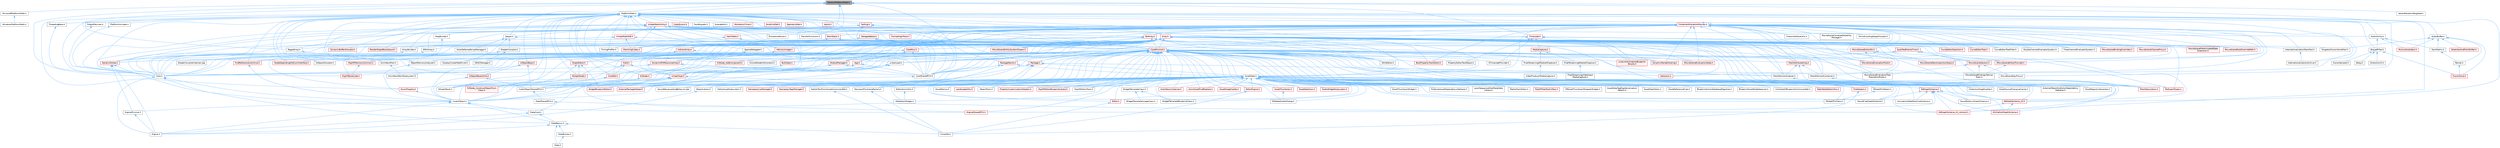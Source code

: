 digraph "GenericPlatformMath.h"
{
 // INTERACTIVE_SVG=YES
 // LATEX_PDF_SIZE
  bgcolor="transparent";
  edge [fontname=Helvetica,fontsize=10,labelfontname=Helvetica,labelfontsize=10];
  node [fontname=Helvetica,fontsize=10,shape=box,height=0.2,width=0.4];
  Node1 [id="Node000001",label="GenericPlatformMath.h",height=0.2,width=0.4,color="gray40", fillcolor="grey60", style="filled", fontcolor="black",tooltip=" "];
  Node1 -> Node2 [id="edge1_Node000001_Node000002",dir="back",color="steelblue1",style="solid",tooltip=" "];
  Node2 [id="Node000002",label="Core.h",height=0.2,width=0.4,color="grey40", fillcolor="white", style="filled",URL="$d6/dd7/Core_8h.html",tooltip=" "];
  Node2 -> Node3 [id="edge2_Node000002_Node000003",dir="back",color="steelblue1",style="solid",tooltip=" "];
  Node3 [id="Node000003",label="CoreUObject.h",height=0.2,width=0.4,color="grey40", fillcolor="white", style="filled",URL="$d0/ded/CoreUObject_8h.html",tooltip=" "];
  Node3 -> Node4 [id="edge3_Node000003_Node000004",dir="back",color="steelblue1",style="solid",tooltip=" "];
  Node4 [id="Node000004",label="Engine.h",height=0.2,width=0.4,color="grey40", fillcolor="white", style="filled",URL="$d1/d34/Public_2Engine_8h.html",tooltip=" "];
  Node3 -> Node5 [id="edge4_Node000003_Node000005",dir="back",color="steelblue1",style="solid",tooltip=" "];
  Node5 [id="Node000005",label="EngineMinimal.h",height=0.2,width=0.4,color="grey40", fillcolor="white", style="filled",URL="$d0/d2c/EngineMinimal_8h.html",tooltip=" "];
  Node5 -> Node4 [id="edge5_Node000005_Node000004",dir="back",color="steelblue1",style="solid",tooltip=" "];
  Node3 -> Node6 [id="edge6_Node000003_Node000006",dir="back",color="steelblue1",style="solid",tooltip=" "];
  Node6 [id="Node000006",label="SlateBasics.h",height=0.2,width=0.4,color="grey40", fillcolor="white", style="filled",URL="$da/d2f/SlateBasics_8h.html",tooltip=" "];
  Node6 -> Node4 [id="edge7_Node000006_Node000004",dir="back",color="steelblue1",style="solid",tooltip=" "];
  Node6 -> Node7 [id="edge8_Node000006_Node000007",dir="back",color="steelblue1",style="solid",tooltip=" "];
  Node7 [id="Node000007",label="Slate.h",height=0.2,width=0.4,color="grey40", fillcolor="white", style="filled",URL="$d2/dc0/Slate_8h.html",tooltip=" "];
  Node6 -> Node8 [id="edge9_Node000006_Node000008",dir="back",color="steelblue1",style="solid",tooltip=" "];
  Node8 [id="Node000008",label="SlateExtras.h",height=0.2,width=0.4,color="grey40", fillcolor="white", style="filled",URL="$d8/dec/SlateExtras_8h.html",tooltip=" "];
  Node8 -> Node7 [id="edge10_Node000008_Node000007",dir="back",color="steelblue1",style="solid",tooltip=" "];
  Node6 -> Node9 [id="edge11_Node000006_Node000009",dir="back",color="steelblue1",style="solid",tooltip=" "];
  Node9 [id="Node000009",label="UnrealEd.h",height=0.2,width=0.4,color="grey40", fillcolor="white", style="filled",URL="$d2/d5f/UnrealEd_8h.html",tooltip=" "];
  Node3 -> Node10 [id="edge12_Node000003_Node000010",dir="back",color="steelblue1",style="solid",tooltip=" "];
  Node10 [id="Node000010",label="SlateCore.h",height=0.2,width=0.4,color="grey40", fillcolor="white", style="filled",URL="$dc/d03/SlateCore_8h.html",tooltip=" "];
  Node10 -> Node4 [id="edge13_Node000010_Node000004",dir="back",color="steelblue1",style="solid",tooltip=" "];
  Node10 -> Node6 [id="edge14_Node000010_Node000006",dir="back",color="steelblue1",style="solid",tooltip=" "];
  Node2 -> Node4 [id="edge15_Node000002_Node000004",dir="back",color="steelblue1",style="solid",tooltip=" "];
  Node2 -> Node6 [id="edge16_Node000002_Node000006",dir="back",color="steelblue1",style="solid",tooltip=" "];
  Node1 -> Node11 [id="edge17_Node000001_Node000011",dir="back",color="steelblue1",style="solid",tooltip=" "];
  Node11 [id="Node000011",label="CoreSharedPCH.h",height=0.2,width=0.4,color="grey40", fillcolor="white", style="filled",URL="$d8/de5/CoreSharedPCH_8h.html",tooltip=" "];
  Node11 -> Node12 [id="edge18_Node000011_Node000012",dir="back",color="steelblue1",style="solid",tooltip=" "];
  Node12 [id="Node000012",label="CoreUObjectSharedPCH.h",height=0.2,width=0.4,color="grey40", fillcolor="white", style="filled",URL="$de/d2f/CoreUObjectSharedPCH_8h.html",tooltip=" "];
  Node12 -> Node13 [id="edge19_Node000012_Node000013",dir="back",color="steelblue1",style="solid",tooltip=" "];
  Node13 [id="Node000013",label="SlateSharedPCH.h",height=0.2,width=0.4,color="grey40", fillcolor="white", style="filled",URL="$d1/dfc/SlateSharedPCH_8h.html",tooltip=" "];
  Node13 -> Node14 [id="edge20_Node000013_Node000014",dir="back",color="steelblue1",style="solid",tooltip=" "];
  Node14 [id="Node000014",label="EngineSharedPCH.h",height=0.2,width=0.4,color="red", fillcolor="#FFF0F0", style="filled",URL="$dc/dbb/EngineSharedPCH_8h.html",tooltip=" "];
  Node1 -> Node16 [id="edge21_Node000001_Node000016",dir="back",color="steelblue1",style="solid",tooltip=" "];
  Node16 [id="Node000016",label="Deque.h",height=0.2,width=0.4,color="grey40", fillcolor="white", style="filled",URL="$d5/d8f/Deque_8h.html",tooltip=" "];
  Node16 -> Node17 [id="edge22_Node000016_Node000017",dir="back",color="steelblue1",style="solid",tooltip=" "];
  Node17 [id="Node000017",label="ActorDeferredScriptManager.h",height=0.2,width=0.4,color="grey40", fillcolor="white", style="filled",URL="$d1/dc5/ActorDeferredScriptManager_8h.html",tooltip=" "];
  Node16 -> Node18 [id="edge23_Node000016_Node000018",dir="back",color="steelblue1",style="solid",tooltip=" "];
  Node18 [id="Node000018",label="DisplayClusterNetDriver.h",height=0.2,width=0.4,color="grey40", fillcolor="white", style="filled",URL="$db/de1/DisplayClusterNetDriver_8h.html",tooltip=" "];
  Node16 -> Node19 [id="edge24_Node000016_Node000019",dir="back",color="steelblue1",style="solid",tooltip=" "];
  Node19 [id="Node000019",label="PixelStreaming2MediaIOCapture.h",height=0.2,width=0.4,color="grey40", fillcolor="white", style="filled",URL="$d3/d67/PixelStreaming2MediaIOCapture_8h.html",tooltip=" "];
  Node19 -> Node20 [id="edge25_Node000019_Node000020",dir="back",color="steelblue1",style="solid",tooltip=" "];
  Node20 [id="Node000020",label="VideoProducerMediaCapture.h",height=0.2,width=0.4,color="grey40", fillcolor="white", style="filled",URL="$db/df1/VideoProducerMediaCapture_8h.html",tooltip=" "];
  Node16 -> Node21 [id="edge26_Node000016_Node000021",dir="back",color="steelblue1",style="solid",tooltip=" "];
  Node21 [id="Node000021",label="PixelStreamingMediaIOCapture.h",height=0.2,width=0.4,color="grey40", fillcolor="white", style="filled",URL="$df/dfa/PixelStreamingMediaIOCapture_8h.html",tooltip=" "];
  Node21 -> Node22 [id="edge27_Node000021_Node000022",dir="back",color="steelblue1",style="solid",tooltip=" "];
  Node22 [id="Node000022",label="PixelStreamingVideoInput\lMediaCapture.h",height=0.2,width=0.4,color="grey40", fillcolor="white", style="filled",URL="$d1/dd3/PixelStreamingVideoInputMediaCapture_8h.html",tooltip=" "];
  Node16 -> Node23 [id="edge28_Node000016_Node000023",dir="back",color="steelblue1",style="solid",tooltip=" "];
  Node23 [id="Node000023",label="ShaderCompiler.h",height=0.2,width=0.4,color="grey40", fillcolor="white", style="filled",URL="$d4/de9/ShaderCompiler_8h.html",tooltip=" "];
  Node23 -> Node24 [id="edge29_Node000023_Node000024",dir="back",color="steelblue1",style="solid",tooltip=" "];
  Node24 [id="Node000024",label="ODSCManager.h",height=0.2,width=0.4,color="grey40", fillcolor="white", style="filled",URL="$d9/d08/ODSCManager_8h.html",tooltip=" "];
  Node23 -> Node25 [id="edge30_Node000023_Node000025",dir="back",color="steelblue1",style="solid",tooltip=" "];
  Node25 [id="Node000025",label="ShaderCompilerInternal.cpp",height=0.2,width=0.4,color="grey40", fillcolor="white", style="filled",URL="$db/dce/ShaderCompilerInternal_8cpp.html",tooltip=" "];
  Node1 -> Node26 [id="edge31_Node000001_Node000026",dir="back",color="steelblue1",style="solid",tooltip=" "];
  Node26 [id="Node000026",label="MicrosoftPlatformMath.h",height=0.2,width=0.4,color="grey40", fillcolor="white", style="filled",URL="$da/d1a/MicrosoftPlatformMath_8h.html",tooltip=" "];
  Node26 -> Node27 [id="edge32_Node000026_Node000027",dir="back",color="steelblue1",style="solid",tooltip=" "];
  Node27 [id="Node000027",label="WindowsPlatformMath.h",height=0.2,width=0.4,color="grey40", fillcolor="white", style="filled",URL="$d2/dd0/WindowsPlatformMath_8h.html",tooltip=" "];
  Node1 -> Node28 [id="edge33_Node000001_Node000028",dir="back",color="steelblue1",style="solid",tooltip=" "];
  Node28 [id="Node000028",label="MovieSceneKeyProxy.h",height=0.2,width=0.4,color="grey40", fillcolor="white", style="filled",URL="$de/d45/MovieSceneKeyProxy_8h.html",tooltip=" "];
  Node1 -> Node29 [id="edge34_Node000001_Node000029",dir="back",color="steelblue1",style="solid",tooltip=" "];
  Node29 [id="Node000029",label="PagedArray.h",height=0.2,width=0.4,color="grey40", fillcolor="white", style="filled",URL="$db/d0b/Runtime_2Core_2Public_2Containers_2PagedArray_8h.html",tooltip=" "];
  Node29 -> Node30 [id="edge35_Node000029_Node000030",dir="back",color="steelblue1",style="solid",tooltip=" "];
  Node30 [id="Node000030",label="AnimNextPool.h",height=0.2,width=0.4,color="grey40", fillcolor="white", style="filled",URL="$d6/d95/AnimNextPool_8h.html",tooltip=" "];
  Node30 -> Node31 [id="edge36_Node000030_Node000031",dir="back",color="steelblue1",style="solid",tooltip=" "];
  Node31 [id="Node000031",label="AnimNextWorldSubsystem.h",height=0.2,width=0.4,color="grey40", fillcolor="white", style="filled",URL="$df/d2f/AnimNextWorldSubsystem_8h.html",tooltip=" "];
  Node1 -> Node32 [id="edge37_Node000001_Node000032",dir="back",color="steelblue1",style="solid",tooltip=" "];
  Node32 [id="Node000032",label="PlatformMath.h",height=0.2,width=0.4,color="grey40", fillcolor="white", style="filled",URL="$dc/d53/PlatformMath_8h.html",tooltip=" "];
  Node32 -> Node33 [id="edge38_Node000032_Node000033",dir="back",color="steelblue1",style="solid",tooltip=" "];
  Node33 [id="Node000033",label="AssetData.h",height=0.2,width=0.4,color="grey40", fillcolor="white", style="filled",URL="$d9/d19/AssetData_8h.html",tooltip=" "];
  Node33 -> Node34 [id="edge39_Node000033_Node000034",dir="back",color="steelblue1",style="solid",tooltip=" "];
  Node34 [id="Node000034",label="ActorDescContainer.h",height=0.2,width=0.4,color="red", fillcolor="#FFF0F0", style="filled",URL="$de/df0/ActorDescContainer_8h.html",tooltip=" "];
  Node33 -> Node58 [id="edge40_Node000033_Node000058",dir="back",color="steelblue1",style="solid",tooltip=" "];
  Node58 [id="Node000058",label="AnimAssetFindReplace.h",height=0.2,width=0.4,color="red", fillcolor="#FFF0F0", style="filled",URL="$d2/d3f/AnimAssetFindReplace_8h.html",tooltip=" "];
  Node33 -> Node62 [id="edge41_Node000033_Node000062",dir="back",color="steelblue1",style="solid",tooltip=" "];
  Node62 [id="Node000062",label="AnimationGraphSchema.h",height=0.2,width=0.4,color="red", fillcolor="#FFF0F0", style="filled",URL="$dc/d75/AnimationGraphSchema_8h.html",tooltip=" "];
  Node33 -> Node65 [id="edge42_Node000033_Node000065",dir="back",color="steelblue1",style="solid",tooltip=" "];
  Node65 [id="Node000065",label="AnimationStateMachineSchema.h",height=0.2,width=0.4,color="grey40", fillcolor="white", style="filled",URL="$d7/d8c/AnimationStateMachineSchema_8h.html",tooltip=" "];
  Node33 -> Node66 [id="edge43_Node000033_Node000066",dir="back",color="steelblue1",style="solid",tooltip=" "];
  Node66 [id="Node000066",label="AssetDataTagMapSerialization\lDetails.h",height=0.2,width=0.4,color="grey40", fillcolor="white", style="filled",URL="$d5/d67/AssetDataTagMapSerializationDetails_8h.html",tooltip=" "];
  Node33 -> Node67 [id="edge44_Node000033_Node000067",dir="back",color="steelblue1",style="solid",tooltip=" "];
  Node67 [id="Node000067",label="AssetDataToken.h",height=0.2,width=0.4,color="grey40", fillcolor="white", style="filled",URL="$d2/da5/AssetDataToken_8h.html",tooltip=" "];
  Node33 -> Node68 [id="edge45_Node000033_Node000068",dir="back",color="steelblue1",style="solid",tooltip=" "];
  Node68 [id="Node000068",label="AssetDragDropOp.h",height=0.2,width=0.4,color="red", fillcolor="#FFF0F0", style="filled",URL="$df/dda/AssetDragDropOp_8h.html",tooltip=" "];
  Node33 -> Node70 [id="edge46_Node000033_Node000070",dir="back",color="steelblue1",style="solid",tooltip=" "];
  Node70 [id="Node000070",label="AssetReferenceFixer.h",height=0.2,width=0.4,color="grey40", fillcolor="white", style="filled",URL="$dd/da4/AssetReferenceFixer_8h.html",tooltip=" "];
  Node33 -> Node71 [id="edge47_Node000033_Node000071",dir="back",color="steelblue1",style="solid",tooltip=" "];
  Node71 [id="Node000071",label="AssetRegistryGenerator.h",height=0.2,width=0.4,color="grey40", fillcolor="white", style="filled",URL="$df/dd1/AssetRegistryGenerator_8h.html",tooltip=" "];
  Node33 -> Node72 [id="edge48_Node000033_Node000072",dir="back",color="steelblue1",style="solid",tooltip=" "];
  Node72 [id="Node000072",label="AssetSelection.h",height=0.2,width=0.4,color="red", fillcolor="#FFF0F0", style="filled",URL="$d2/d2c/AssetSelection_8h.html",tooltip=" "];
  Node33 -> Node79 [id="edge49_Node000033_Node000079",dir="back",color="steelblue1",style="solid",tooltip=" "];
  Node79 [id="Node000079",label="AssetSourceFilenameCache.h",height=0.2,width=0.4,color="grey40", fillcolor="white", style="filled",URL="$dd/d16/AssetSourceFilenameCache_8h.html",tooltip=" "];
  Node33 -> Node80 [id="edge50_Node000033_Node000080",dir="back",color="steelblue1",style="solid",tooltip=" "];
  Node80 [id="Node000080",label="AssetThumbnail.h",height=0.2,width=0.4,color="red", fillcolor="#FFF0F0", style="filled",URL="$d7/d61/AssetThumbnail_8h.html",tooltip=" "];
  Node80 -> Node89 [id="edge51_Node000080_Node000089",dir="back",color="steelblue1",style="solid",tooltip=" "];
  Node89 [id="Node000089",label="SDeleteAssetsDialog.h",height=0.2,width=0.4,color="grey40", fillcolor="white", style="filled",URL="$d7/d0d/SDeleteAssetsDialog_8h.html",tooltip=" "];
  Node33 -> Node90 [id="edge52_Node000033_Node000090",dir="back",color="steelblue1",style="solid",tooltip=" "];
  Node90 [id="Node000090",label="AssetThumbnailWidget.h",height=0.2,width=0.4,color="grey40", fillcolor="white", style="filled",URL="$d8/d2a/AssetThumbnailWidget_8h.html",tooltip=" "];
  Node33 -> Node91 [id="edge53_Node000033_Node000091",dir="back",color="steelblue1",style="solid",tooltip=" "];
  Node91 [id="Node000091",label="AudioWidgetSubsystem.h",height=0.2,width=0.4,color="red", fillcolor="#FFF0F0", style="filled",URL="$de/d1b/AudioWidgetSubsystem_8h.html",tooltip=" "];
  Node33 -> Node93 [id="edge54_Node000033_Node000093",dir="back",color="steelblue1",style="solid",tooltip=" "];
  Node93 [id="Node000093",label="BlueprintActionDatabaseRegistrar.h",height=0.2,width=0.4,color="grey40", fillcolor="white", style="filled",URL="$d5/d5d/BlueprintActionDatabaseRegistrar_8h.html",tooltip=" "];
  Node33 -> Node94 [id="edge55_Node000033_Node000094",dir="back",color="steelblue1",style="solid",tooltip=" "];
  Node94 [id="Node000094",label="BlueprintAssetNodeSpawner.h",height=0.2,width=0.4,color="grey40", fillcolor="white", style="filled",URL="$d2/d56/BlueprintAssetNodeSpawner_8h.html",tooltip=" "];
  Node33 -> Node95 [id="edge56_Node000033_Node000095",dir="back",color="steelblue1",style="solid",tooltip=" "];
  Node95 [id="Node000095",label="CollectionDragDropOp.h",height=0.2,width=0.4,color="grey40", fillcolor="white", style="filled",URL="$d6/d23/CollectionDragDropOp_8h.html",tooltip=" "];
  Node33 -> Node96 [id="edge57_Node000033_Node000096",dir="back",color="steelblue1",style="solid",tooltip=" "];
  Node96 [id="Node000096",label="CompileAllBlueprintsCommandlet.h",height=0.2,width=0.4,color="grey40", fillcolor="white", style="filled",URL="$d4/d7d/CompileAllBlueprintsCommandlet_8h.html",tooltip=" "];
  Node33 -> Node97 [id="edge58_Node000033_Node000097",dir="back",color="steelblue1",style="solid",tooltip=" "];
  Node97 [id="Node000097",label="DataTableEditorUtils.h",height=0.2,width=0.4,color="red", fillcolor="#FFF0F0", style="filled",URL="$d6/d6f/DataTableEditorUtils_8h.html",tooltip=" "];
  Node33 -> Node99 [id="edge59_Node000033_Node000099",dir="back",color="steelblue1",style="solid",tooltip=" "];
  Node99 [id="Node000099",label="EdGraphSchema.h",height=0.2,width=0.4,color="red", fillcolor="#FFF0F0", style="filled",URL="$d2/dce/EdGraphSchema_8h.html",tooltip=" "];
  Node99 -> Node62 [id="edge60_Node000099_Node000062",dir="back",color="steelblue1",style="solid",tooltip=" "];
  Node99 -> Node65 [id="edge61_Node000099_Node000065",dir="back",color="steelblue1",style="solid",tooltip=" "];
  Node99 -> Node280 [id="edge62_Node000099_Node000280",dir="back",color="steelblue1",style="solid",tooltip=" "];
  Node280 [id="Node000280",label="EdGraphSchema_K2.h",height=0.2,width=0.4,color="red", fillcolor="#FFF0F0", style="filled",URL="$d0/dcf/EdGraphSchema__K2_8h.html",tooltip=" "];
  Node280 -> Node62 [id="edge63_Node000280_Node000062",dir="back",color="steelblue1",style="solid",tooltip=" "];
  Node280 -> Node288 [id="edge64_Node000280_Node000288",dir="back",color="steelblue1",style="solid",tooltip=" "];
  Node288 [id="Node000288",label="EdGraphSchema_K2_Actions.h",height=0.2,width=0.4,color="red", fillcolor="#FFF0F0", style="filled",URL="$d8/d9c/EdGraphSchema__K2__Actions_8h.html",tooltip=" "];
  Node99 -> Node288 [id="edge65_Node000099_Node000288",dir="back",color="steelblue1",style="solid",tooltip=" "];
  Node99 -> Node14 [id="edge66_Node000099_Node000014",dir="back",color="steelblue1",style="solid",tooltip=" "];
  Node99 -> Node485 [id="edge67_Node000099_Node000485",dir="back",color="steelblue1",style="solid",tooltip=" "];
  Node485 [id="Node000485",label="SoundCueGraphSchema.h",height=0.2,width=0.4,color="grey40", fillcolor="white", style="filled",URL="$d7/d4a/SoundCueGraphSchema_8h.html",tooltip=" "];
  Node99 -> Node154 [id="edge68_Node000099_Node000154",dir="back",color="steelblue1",style="solid",tooltip=" "];
  Node154 [id="Node000154",label="SoundSubmixGraphSchema.h",height=0.2,width=0.4,color="grey40", fillcolor="white", style="filled",URL="$dc/ddf/SoundSubmixGraphSchema_8h.html",tooltip=" "];
  Node33 -> Node280 [id="edge69_Node000033_Node000280",dir="back",color="steelblue1",style="solid",tooltip=" "];
  Node33 -> Node486 [id="edge70_Node000033_Node000486",dir="back",color="steelblue1",style="solid",tooltip=" "];
  Node486 [id="Node000486",label="Editor.h",height=0.2,width=0.4,color="red", fillcolor="#FFF0F0", style="filled",URL="$de/d6e/Editor_8h.html",tooltip=" "];
  Node486 -> Node9 [id="edge71_Node000486_Node000009",dir="back",color="steelblue1",style="solid",tooltip=" "];
  Node33 -> Node640 [id="edge72_Node000033_Node000640",dir="back",color="steelblue1",style="solid",tooltip=" "];
  Node640 [id="Node000640",label="EditorAnimUtils.h",height=0.2,width=0.4,color="grey40", fillcolor="white", style="filled",URL="$d1/dd4/EditorAnimUtils_8h.html",tooltip=" "];
  Node640 -> Node581 [id="edge73_Node000640_Node000581",dir="back",color="steelblue1",style="solid",tooltip=" "];
  Node581 [id="Node000581",label="SSkeletonWidget.h",height=0.2,width=0.4,color="grey40", fillcolor="white", style="filled",URL="$dd/da7/SSkeletonWidget_8h.html",tooltip=" "];
  Node33 -> Node641 [id="edge74_Node000033_Node000641",dir="back",color="steelblue1",style="solid",tooltip=" "];
  Node641 [id="Node000641",label="EditorAssetSubsystem.h",height=0.2,width=0.4,color="grey40", fillcolor="white", style="filled",URL="$df/d69/EditorAssetSubsystem_8h.html",tooltip=" "];
  Node33 -> Node642 [id="edge75_Node000033_Node000642",dir="back",color="steelblue1",style="solid",tooltip=" "];
  Node642 [id="Node000642",label="EditorEngine.h",height=0.2,width=0.4,color="red", fillcolor="#FFF0F0", style="filled",URL="$da/d0c/EditorEngine_8h.html",tooltip=" "];
  Node642 -> Node486 [id="edge76_Node000642_Node000486",dir="back",color="steelblue1",style="solid",tooltip=" "];
  Node642 -> Node9 [id="edge77_Node000642_Node000009",dir="back",color="steelblue1",style="solid",tooltip=" "];
  Node33 -> Node14 [id="edge78_Node000033_Node000014",dir="back",color="steelblue1",style="solid",tooltip=" "];
  Node33 -> Node645 [id="edge79_Node000033_Node000645",dir="back",color="steelblue1",style="solid",tooltip=" "];
  Node645 [id="Node000645",label="ExternalAssetDependencyGatherer.h",height=0.2,width=0.4,color="grey40", fillcolor="white", style="filled",URL="$da/dbe/ExternalAssetDependencyGatherer_8h.html",tooltip=" "];
  Node33 -> Node646 [id="edge80_Node000033_Node000646",dir="back",color="steelblue1",style="solid",tooltip=" "];
  Node646 [id="Node000646",label="ExternalObjectAndActorDependency\lGatherer.h",height=0.2,width=0.4,color="grey40", fillcolor="white", style="filled",URL="$d3/d4e/ExternalObjectAndActorDependencyGatherer_8h.html",tooltip=" "];
  Node33 -> Node647 [id="edge81_Node000033_Node000647",dir="back",color="steelblue1",style="solid",tooltip=" "];
  Node647 [id="Node000647",label="ExternalPackageHelper.h",height=0.2,width=0.4,color="red", fillcolor="#FFF0F0", style="filled",URL="$d3/d2f/ExternalPackageHelper_8h.html",tooltip=" "];
  Node33 -> Node649 [id="edge82_Node000033_Node000649",dir="back",color="steelblue1",style="solid",tooltip=" "];
  Node649 [id="Node000649",label="FileHelpers.h",height=0.2,width=0.4,color="red", fillcolor="#FFF0F0", style="filled",URL="$d9/d82/FileHelpers_8h.html",tooltip=" "];
  Node649 -> Node9 [id="edge83_Node000649_Node000009",dir="back",color="steelblue1",style="solid",tooltip=" "];
  Node33 -> Node651 [id="edge84_Node000033_Node000651",dir="back",color="steelblue1",style="solid",tooltip=" "];
  Node651 [id="Node000651",label="GameplayCueManager.h",height=0.2,width=0.4,color="red", fillcolor="#FFF0F0", style="filled",URL="$d7/d4e/GameplayCueManager_8h.html",tooltip=" "];
  Node33 -> Node654 [id="edge85_Node000033_Node000654",dir="back",color="steelblue1",style="solid",tooltip=" "];
  Node654 [id="Node000654",label="GameplayTagsManager.h",height=0.2,width=0.4,color="red", fillcolor="#FFF0F0", style="filled",URL="$d5/dc9/GameplayTagsManager_8h.html",tooltip=" "];
  Node33 -> Node726 [id="edge86_Node000033_Node000726",dir="back",color="steelblue1",style="solid",tooltip=" "];
  Node726 [id="Node000726",label="GatherTextFromAssetsCommandlet.h",height=0.2,width=0.4,color="grey40", fillcolor="white", style="filled",URL="$df/da5/GatherTextFromAssetsCommandlet_8h.html",tooltip=" "];
  Node726 -> Node9 [id="edge87_Node000726_Node000009",dir="back",color="steelblue1",style="solid",tooltip=" "];
  Node33 -> Node727 [id="edge88_Node000033_Node000727",dir="back",color="steelblue1",style="solid",tooltip=" "];
  Node727 [id="Node000727",label="IAssetFamily.h",height=0.2,width=0.4,color="grey40", fillcolor="white", style="filled",URL="$d5/d12/IAssetFamily_8h.html",tooltip=" "];
  Node33 -> Node728 [id="edge89_Node000033_Node000728",dir="back",color="steelblue1",style="solid",tooltip=" "];
  Node728 [id="Node000728",label="LandscapeUtils.h",height=0.2,width=0.4,color="red", fillcolor="#FFF0F0", style="filled",URL="$d0/dc0/LandscapeUtils_8h.html",tooltip=" "];
  Node33 -> Node739 [id="edge90_Node000033_Node000739",dir="back",color="steelblue1",style="solid",tooltip=" "];
  Node739 [id="Node000739",label="LevelSequenceShotMetaData\lLibrary.h",height=0.2,width=0.4,color="grey40", fillcolor="white", style="filled",URL="$d2/d37/LevelSequenceShotMetaDataLibrary_8h.html",tooltip=" "];
  Node33 -> Node740 [id="edge91_Node000033_Node000740",dir="back",color="steelblue1",style="solid",tooltip=" "];
  Node740 [id="Node000740",label="MediaTrackEditor.h",height=0.2,width=0.4,color="grey40", fillcolor="white", style="filled",URL="$d0/d41/MediaTrackEditor_8h.html",tooltip=" "];
  Node33 -> Node741 [id="edge92_Node000033_Node000741",dir="back",color="steelblue1",style="solid",tooltip=" "];
  Node741 [id="Node000741",label="NoExportTypes.h",height=0.2,width=0.4,color="red", fillcolor="#FFF0F0", style="filled",URL="$d3/d21/NoExportTypes_8h.html",tooltip=" "];
  Node33 -> Node846 [id="edge93_Node000033_Node000846",dir="back",color="steelblue1",style="solid",tooltip=" "];
  Node846 [id="Node000846",label="ObjectLibrary.h",height=0.2,width=0.4,color="grey40", fillcolor="white", style="filled",URL="$d8/de1/ObjectLibrary_8h.html",tooltip=" "];
  Node846 -> Node4 [id="edge94_Node000846_Node000004",dir="back",color="steelblue1",style="solid",tooltip=" "];
  Node33 -> Node847 [id="edge95_Node000033_Node000847",dir="back",color="steelblue1",style="solid",tooltip=" "];
  Node847 [id="Node000847",label="ObjectTools.h",height=0.2,width=0.4,color="grey40", fillcolor="white", style="filled",URL="$d3/d71/ObjectTools_8h.html",tooltip=" "];
  Node33 -> Node848 [id="edge96_Node000033_Node000848",dir="back",color="steelblue1",style="solid",tooltip=" "];
  Node848 [id="Node000848",label="PropertyCustomizationHelpers.h",height=0.2,width=0.4,color="red", fillcolor="#FFF0F0", style="filled",URL="$d7/dd0/PropertyCustomizationHelpers_8h.html",tooltip=" "];
  Node33 -> Node850 [id="edge97_Node000033_Node000850",dir="back",color="steelblue1",style="solid",tooltip=" "];
  Node850 [id="Node000850",label="ReimportFbxSceneFactory.h",height=0.2,width=0.4,color="grey40", fillcolor="white", style="filled",URL="$dc/d5f/ReimportFbxSceneFactory_8h.html",tooltip=" "];
  Node850 -> Node9 [id="edge98_Node000850_Node000009",dir="back",color="steelblue1",style="solid",tooltip=" "];
  Node33 -> Node301 [id="edge99_Node000033_Node000301",dir="back",color="steelblue1",style="solid",tooltip=" "];
  Node301 [id="Node000301",label="RigVMEditorBlueprintLibrary.h",height=0.2,width=0.4,color="red", fillcolor="#FFF0F0", style="filled",URL="$d9/d31/RigVMEditorBlueprintLibrary_8h.html",tooltip=" "];
  Node33 -> Node851 [id="edge100_Node000033_Node000851",dir="back",color="steelblue1",style="solid",tooltip=" "];
  Node851 [id="Node000851",label="RigVMEditorTools.h",height=0.2,width=0.4,color="grey40", fillcolor="white", style="filled",URL="$d5/ddd/RigVMEditorTools_8h.html",tooltip=" "];
  Node33 -> Node314 [id="edge101_Node000033_Node000314",dir="back",color="steelblue1",style="solid",tooltip=" "];
  Node314 [id="Node000314",label="RigVMTreeToolkitTask.h",height=0.2,width=0.4,color="red", fillcolor="#FFF0F0", style="filled",URL="$d1/dd5/RigVMTreeToolkitTask_8h.html",tooltip=" "];
  Node33 -> Node89 [id="edge102_Node000033_Node000089",dir="back",color="steelblue1",style="solid",tooltip=" "];
  Node33 -> Node258 [id="edge103_Node000033_Node000258",dir="back",color="steelblue1",style="solid",tooltip=" "];
  Node258 [id="Node000258",label="SGraphPinClass.h",height=0.2,width=0.4,color="grey40", fillcolor="white", style="filled",URL="$df/d8d/SGraphPinClass_8h.html",tooltip=" "];
  Node33 -> Node257 [id="edge104_Node000033_Node000257",dir="back",color="steelblue1",style="solid",tooltip=" "];
  Node257 [id="Node000257",label="SGraphPinObject.h",height=0.2,width=0.4,color="grey40", fillcolor="white", style="filled",URL="$da/dd6/SGraphPinObject_8h.html",tooltip=" "];
  Node257 -> Node258 [id="edge105_Node000257_Node000258",dir="back",color="steelblue1",style="solid",tooltip=" "];
  Node33 -> Node581 [id="edge106_Node000033_Node000581",dir="back",color="steelblue1",style="solid",tooltip=" "];
  Node33 -> Node485 [id="edge107_Node000033_Node000485",dir="back",color="steelblue1",style="solid",tooltip=" "];
  Node33 -> Node154 [id="edge108_Node000033_Node000154",dir="back",color="steelblue1",style="solid",tooltip=" "];
  Node33 -> Node852 [id="edge109_Node000033_Node000852",dir="back",color="steelblue1",style="solid",tooltip=" "];
  Node852 [id="Node000852",label="SoundWaveLoadingBehavior.cpp",height=0.2,width=0.4,color="grey40", fillcolor="white", style="filled",URL="$d7/d95/SoundWaveLoadingBehavior_8cpp.html",tooltip=" "];
  Node33 -> Node853 [id="edge110_Node000033_Node000853",dir="back",color="steelblue1",style="solid",tooltip=" "];
  Node853 [id="Node000853",label="VPAssetThumbnailWrapperWidget.h",height=0.2,width=0.4,color="grey40", fillcolor="white", style="filled",URL="$d8/da8/VPAssetThumbnailWrapperWidget_8h.html",tooltip=" "];
  Node33 -> Node113 [id="edge111_Node000033_Node000113",dir="back",color="steelblue1",style="solid",tooltip=" "];
  Node113 [id="Node000113",label="WidgetBlueprintEditor.h",height=0.2,width=0.4,color="red", fillcolor="#FFF0F0", style="filled",URL="$d6/d04/WidgetBlueprintEditor_8h.html",tooltip=" "];
  Node33 -> Node854 [id="edge112_Node000033_Node000854",dir="back",color="steelblue1",style="solid",tooltip=" "];
  Node854 [id="Node000854",label="WidgetTemplateBlueprintClass.h",height=0.2,width=0.4,color="grey40", fillcolor="white", style="filled",URL="$d4/d8e/WidgetTemplateBlueprintClass_8h.html",tooltip=" "];
  Node33 -> Node855 [id="edge113_Node000033_Node000855",dir="back",color="steelblue1",style="solid",tooltip=" "];
  Node855 [id="Node000855",label="WidgetTemplateClass.h",height=0.2,width=0.4,color="grey40", fillcolor="white", style="filled",URL="$df/da5/WidgetTemplateClass_8h.html",tooltip=" "];
  Node855 -> Node854 [id="edge114_Node000855_Node000854",dir="back",color="steelblue1",style="solid",tooltip=" "];
  Node855 -> Node856 [id="edge115_Node000855_Node000856",dir="back",color="steelblue1",style="solid",tooltip=" "];
  Node856 [id="Node000856",label="WidgetTemplateImageClass.h",height=0.2,width=0.4,color="grey40", fillcolor="white", style="filled",URL="$d1/d00/WidgetTemplateImageClass_8h.html",tooltip=" "];
  Node33 -> Node856 [id="edge116_Node000033_Node000856",dir="back",color="steelblue1",style="solid",tooltip=" "];
  Node32 -> Node857 [id="edge117_Node000032_Node000857",dir="back",color="steelblue1",style="solid",tooltip=" "];
  Node857 [id="Node000857",label="AudioBuffer.h",height=0.2,width=0.4,color="grey40", fillcolor="white", style="filled",URL="$d7/da7/AudioBuffer_8h.html",tooltip=" "];
  Node857 -> Node858 [id="edge118_Node000857_Node000858",dir="back",color="steelblue1",style="solid",tooltip=" "];
  Node858 [id="Node000858",label="FusionVoice.h",height=0.2,width=0.4,color="red", fillcolor="#FFF0F0", style="filled",URL="$d2/dca/FusionVoice_8h.html",tooltip=" "];
  Node857 -> Node861 [id="edge119_Node000857_Node000861",dir="back",color="steelblue1",style="solid",tooltip=" "];
  Node861 [id="Node000861",label="GainMatrix.h",height=0.2,width=0.4,color="grey40", fillcolor="white", style="filled",URL="$d0/d14/GainMatrix_8h.html",tooltip=" "];
  Node861 -> Node862 [id="edge120_Node000861_Node000862",dir="back",color="steelblue1",style="solid",tooltip=" "];
  Node862 [id="Node000862",label="Panner.h",height=0.2,width=0.4,color="grey40", fillcolor="white", style="filled",URL="$dc/dea/Panner_8h.html",tooltip=" "];
  Node862 -> Node858 [id="edge121_Node000862_Node000858",dir="back",color="steelblue1",style="solid",tooltip=" "];
  Node857 -> Node863 [id="edge122_Node000857_Node000863",dir="back",color="steelblue1",style="solid",tooltip=" "];
  Node863 [id="Node000863",label="MusicalAudioBus.h",height=0.2,width=0.4,color="red", fillcolor="#FFF0F0", style="filled",URL="$d4/d5c/MusicalAudioBus_8h.html",tooltip=" "];
  Node857 -> Node862 [id="edge123_Node000857_Node000862",dir="back",color="steelblue1",style="solid",tooltip=" "];
  Node857 -> Node860 [id="edge124_Node000857_Node000860",dir="back",color="steelblue1",style="solid",tooltip=" "];
  Node860 [id="Node000860",label="SingletonFusionVoicePool.h",height=0.2,width=0.4,color="grey40", fillcolor="white", style="filled",URL="$d3/da3/SingletonFusionVoicePool_8h.html",tooltip=" "];
  Node857 -> Node866 [id="edge125_Node000857_Node000866",dir="back",color="steelblue1",style="solid",tooltip=" "];
  Node866 [id="Node000866",label="StretcherAndPitchShifter.h",height=0.2,width=0.4,color="red", fillcolor="#FFF0F0", style="filled",URL="$da/d13/StretcherAndPitchShifter_8h.html",tooltip=" "];
  Node32 -> Node870 [id="edge126_Node000032_Node000870",dir="back",color="steelblue1",style="solid",tooltip=" "];
  Node870 [id="Node000870",label="AudioUtility.h",height=0.2,width=0.4,color="grey40", fillcolor="white", style="filled",URL="$d4/d03/AudioUtility_8h.html",tooltip=" "];
  Node870 -> Node871 [id="edge127_Node000870_Node000871",dir="back",color="steelblue1",style="solid",tooltip=" "];
  Node871 [id="Node000871",label="BiquadFilter.h",height=0.2,width=0.4,color="grey40", fillcolor="white", style="filled",URL="$d7/d46/BiquadFilter_8h.html",tooltip=" "];
  Node871 -> Node872 [id="edge128_Node000871_Node000872",dir="back",color="steelblue1",style="solid",tooltip=" "];
  Node872 [id="Node000872",label="Delay.h",height=0.2,width=0.4,color="grey40", fillcolor="white", style="filled",URL="$d5/db4/Delay_8h.html",tooltip=" "];
  Node871 -> Node873 [id="edge129_Node000871_Node000873",dir="back",color="steelblue1",style="solid",tooltip=" "];
  Node873 [id="Node000873",label="DistortionV2.h",height=0.2,width=0.4,color="grey40", fillcolor="white", style="filled",URL="$d9/dbe/DistortionV2_8h.html",tooltip=" "];
  Node871 -> Node865 [id="edge130_Node000871_Node000865",dir="back",color="steelblue1",style="solid",tooltip=" "];
  Node865 [id="Node000865",label="FusionSampler.h",height=0.2,width=0.4,color="grey40", fillcolor="white", style="filled",URL="$da/d12/FusionSampler_8h.html",tooltip=" "];
  Node871 -> Node858 [id="edge131_Node000871_Node000858",dir="back",color="steelblue1",style="solid",tooltip=" "];
  Node870 -> Node861 [id="edge132_Node000870_Node000861",dir="back",color="steelblue1",style="solid",tooltip=" "];
  Node870 -> Node863 [id="edge133_Node000870_Node000863",dir="back",color="steelblue1",style="solid",tooltip=" "];
  Node32 -> Node871 [id="edge134_Node000032_Node000871",dir="back",color="steelblue1",style="solid",tooltip=" "];
  Node32 -> Node874 [id="edge135_Node000032_Node000874",dir="back",color="steelblue1",style="solid",tooltip=" "];
  Node874 [id="Node000874",label="ContainerAllocationPolicies.h",height=0.2,width=0.4,color="red", fillcolor="#FFF0F0", style="filled",URL="$d7/dff/ContainerAllocationPolicies_8h.html",tooltip=" "];
  Node874 -> Node875 [id="edge136_Node000874_Node000875",dir="back",color="steelblue1",style="solid",tooltip=" "];
  Node875 [id="Node000875",label="AnimEncodingHeapAllocator.h",height=0.2,width=0.4,color="grey40", fillcolor="white", style="filled",URL="$da/d74/AnimEncodingHeapAllocator_8h.html",tooltip=" "];
  Node874 -> Node876 [id="edge137_Node000874_Node000876",dir="back",color="steelblue1",style="solid",tooltip=" "];
  Node876 [id="Node000876",label="Array.h",height=0.2,width=0.4,color="red", fillcolor="#FFF0F0", style="filled",URL="$df/dd0/Array_8h.html",tooltip=" "];
  Node876 -> Node954 [id="edge138_Node000876_Node000954",dir="back",color="steelblue1",style="solid",tooltip=" "];
  Node954 [id="Node000954",label="App.h",height=0.2,width=0.4,color="red", fillcolor="#FFF0F0", style="filled",URL="$de/d8b/App_8h.html",tooltip=" "];
  Node954 -> Node2 [id="edge139_Node000954_Node000002",dir="back",color="steelblue1",style="solid",tooltip=" "];
  Node954 -> Node11 [id="edge140_Node000954_Node000011",dir="back",color="steelblue1",style="solid",tooltip=" "];
  Node876 -> Node1549 [id="edge141_Node000876_Node001549",dir="back",color="steelblue1",style="solid",tooltip=" "];
  Node1549 [id="Node001549",label="ArrayBuilder.h",height=0.2,width=0.4,color="grey40", fillcolor="white", style="filled",URL="$d1/d4b/ArrayBuilder_8h.html",tooltip=" "];
  Node1549 -> Node2 [id="edge142_Node001549_Node000002",dir="back",color="steelblue1",style="solid",tooltip=" "];
  Node876 -> Node33 [id="edge143_Node000876_Node000033",dir="back",color="steelblue1",style="solid",tooltip=" "];
  Node876 -> Node71 [id="edge144_Node000876_Node000071",dir="back",color="steelblue1",style="solid",tooltip=" "];
  Node876 -> Node79 [id="edge145_Node000876_Node000079",dir="back",color="steelblue1",style="solid",tooltip=" "];
  Node876 -> Node1591 [id="edge146_Node000876_Node001591",dir="back",color="steelblue1",style="solid",tooltip=" "];
  Node1591 [id="Node001591",label="BoolPropertyTrackEditor.h",height=0.2,width=0.4,color="red", fillcolor="#FFF0F0", style="filled",URL="$db/d07/BoolPropertyTrackEditor_8h.html",tooltip=" "];
  Node876 -> Node2529 [id="edge147_Node000876_Node002529",dir="back",color="steelblue1",style="solid",tooltip=" "];
  Node2529 [id="Node002529",label="BulkData.h",height=0.2,width=0.4,color="red", fillcolor="#FFF0F0", style="filled",URL="$d4/d8e/BulkData_8h.html",tooltip=" "];
  Node2529 -> Node3 [id="edge148_Node002529_Node000003",dir="back",color="steelblue1",style="solid",tooltip=" "];
  Node2529 -> Node12 [id="edge149_Node002529_Node000012",dir="back",color="steelblue1",style="solid",tooltip=" "];
  Node876 -> Node95 [id="edge150_Node000876_Node000095",dir="back",color="steelblue1",style="solid",tooltip=" "];
  Node876 -> Node2 [id="edge151_Node000876_Node000002",dir="back",color="steelblue1",style="solid",tooltip=" "];
  Node876 -> Node6537 [id="edge152_Node000876_Node006537",dir="back",color="steelblue1",style="solid",tooltip=" "];
  Node6537 [id="Node006537",label="CoreMinimal.h",height=0.2,width=0.4,color="red", fillcolor="#FFF0F0", style="filled",URL="$d7/d67/CoreMinimal_8h.html",tooltip=" "];
  Node6537 -> Node34 [id="edge153_Node006537_Node000034",dir="back",color="steelblue1",style="solid",tooltip=" "];
  Node6537 -> Node58 [id="edge154_Node006537_Node000058",dir="back",color="steelblue1",style="solid",tooltip=" "];
  Node6537 -> Node31 [id="edge155_Node006537_Node000031",dir="back",color="steelblue1",style="solid",tooltip=" "];
  Node6537 -> Node62 [id="edge156_Node006537_Node000062",dir="back",color="steelblue1",style="solid",tooltip=" "];
  Node6537 -> Node65 [id="edge157_Node006537_Node000065",dir="back",color="steelblue1",style="solid",tooltip=" "];
  Node6537 -> Node68 [id="edge158_Node006537_Node000068",dir="back",color="steelblue1",style="solid",tooltip=" "];
  Node6537 -> Node72 [id="edge159_Node006537_Node000072",dir="back",color="steelblue1",style="solid",tooltip=" "];
  Node6537 -> Node79 [id="edge160_Node006537_Node000079",dir="back",color="steelblue1",style="solid",tooltip=" "];
  Node6537 -> Node80 [id="edge161_Node006537_Node000080",dir="back",color="steelblue1",style="solid",tooltip=" "];
  Node6537 -> Node91 [id="edge162_Node006537_Node000091",dir="back",color="steelblue1",style="solid",tooltip=" "];
  Node6537 -> Node93 [id="edge163_Node006537_Node000093",dir="back",color="steelblue1",style="solid",tooltip=" "];
  Node6537 -> Node94 [id="edge164_Node006537_Node000094",dir="back",color="steelblue1",style="solid",tooltip=" "];
  Node6537 -> Node1591 [id="edge165_Node006537_Node001591",dir="back",color="steelblue1",style="solid",tooltip=" "];
  Node6537 -> Node2529 [id="edge166_Node006537_Node002529",dir="back",color="steelblue1",style="solid",tooltip=" "];
  Node6537 -> Node95 [id="edge167_Node006537_Node000095",dir="back",color="steelblue1",style="solid",tooltip=" "];
  Node6537 -> Node96 [id="edge168_Node006537_Node000096",dir="back",color="steelblue1",style="solid",tooltip=" "];
  Node6537 -> Node2 [id="edge169_Node006537_Node000002",dir="back",color="steelblue1",style="solid",tooltip=" "];
  Node6537 -> Node11 [id="edge170_Node006537_Node000011",dir="back",color="steelblue1",style="solid",tooltip=" "];
  Node6537 -> Node97 [id="edge171_Node006537_Node000097",dir="back",color="steelblue1",style="solid",tooltip=" "];
  Node6537 -> Node18 [id="edge172_Node006537_Node000018",dir="back",color="steelblue1",style="solid",tooltip=" "];
  Node6537 -> Node6817 [id="edge173_Node006537_Node006817",dir="back",color="steelblue1",style="solid",tooltip=" "];
  Node6817 [id="Node006817",label="DynamicRenderScaling.h",height=0.2,width=0.4,color="red", fillcolor="#FFF0F0", style="filled",URL="$df/d37/DynamicRenderScaling_8h.html",tooltip=" "];
  Node6537 -> Node99 [id="edge174_Node006537_Node000099",dir="back",color="steelblue1",style="solid",tooltip=" "];
  Node6537 -> Node280 [id="edge175_Node006537_Node000280",dir="back",color="steelblue1",style="solid",tooltip=" "];
  Node6537 -> Node288 [id="edge176_Node006537_Node000288",dir="back",color="steelblue1",style="solid",tooltip=" "];
  Node6537 -> Node486 [id="edge177_Node006537_Node000486",dir="back",color="steelblue1",style="solid",tooltip=" "];
  Node6537 -> Node640 [id="edge178_Node006537_Node000640",dir="back",color="steelblue1",style="solid",tooltip=" "];
  Node6537 -> Node641 [id="edge179_Node006537_Node000641",dir="back",color="steelblue1",style="solid",tooltip=" "];
  Node6537 -> Node642 [id="edge180_Node006537_Node000642",dir="back",color="steelblue1",style="solid",tooltip=" "];
  Node6537 -> Node649 [id="edge181_Node006537_Node000649",dir="back",color="steelblue1",style="solid",tooltip=" "];
  Node6537 -> Node6858 [id="edge182_Node006537_Node006858",dir="back",color="steelblue1",style="solid",tooltip=" "];
  Node6858 [id="Node006858",label="FindReferencersArchive.h",height=0.2,width=0.4,color="red", fillcolor="#FFF0F0", style="filled",URL="$d5/d8f/FindReferencersArchive_8h.html",tooltip=" "];
  Node6858 -> Node3 [id="edge183_Node006858_Node000003",dir="back",color="steelblue1",style="solid",tooltip=" "];
  Node6537 -> Node651 [id="edge184_Node006537_Node000651",dir="back",color="steelblue1",style="solid",tooltip=" "];
  Node6537 -> Node654 [id="edge185_Node006537_Node000654",dir="back",color="steelblue1",style="solid",tooltip=" "];
  Node6537 -> Node726 [id="edge186_Node006537_Node000726",dir="back",color="steelblue1",style="solid",tooltip=" "];
  Node6537 -> Node6887 [id="edge187_Node006537_Node006887",dir="back",color="steelblue1",style="solid",tooltip=" "];
  Node6887 [id="Node006887",label="GenericOctree.h",height=0.2,width=0.4,color="red", fillcolor="#FFF0F0", style="filled",URL="$de/de6/GenericOctree_8h.html",tooltip=" "];
  Node6887 -> Node4 [id="edge188_Node006887_Node000004",dir="back",color="steelblue1",style="solid",tooltip=" "];
  Node6887 -> Node5 [id="edge189_Node006887_Node000005",dir="back",color="steelblue1",style="solid",tooltip=" "];
  Node6887 -> Node14 [id="edge190_Node006887_Node000014",dir="back",color="steelblue1",style="solid",tooltip=" "];
  Node6537 -> Node3274 [id="edge191_Node006537_Node003274",dir="back",color="steelblue1",style="solid",tooltip=" "];
  Node3274 [id="Node003274",label="GraphEditor.h",height=0.2,width=0.4,color="red", fillcolor="#FFF0F0", style="filled",URL="$dc/dc5/GraphEditor_8h.html",tooltip=" "];
  Node3274 -> Node227 [id="edge192_Node003274_Node000227",dir="back",color="steelblue1",style="solid",tooltip=" "];
  Node227 [id="Node000227",label="SGraphNode.h",height=0.2,width=0.4,color="red", fillcolor="#FFF0F0", style="filled",URL="$d2/d30/SGraphNode_8h.html",tooltip=" "];
  Node227 -> Node153 [id="edge193_Node000227_Node000153",dir="back",color="steelblue1",style="solid",tooltip=" "];
  Node153 [id="Node000153",label="SGraphPanel.h",height=0.2,width=0.4,color="grey40", fillcolor="white", style="filled",URL="$d2/dcf/SGraphPanel_8h.html",tooltip=" "];
  Node3274 -> Node153 [id="edge194_Node003274_Node000153",dir="back",color="steelblue1",style="solid",tooltip=" "];
  Node3274 -> Node113 [id="edge195_Node003274_Node000113",dir="back",color="steelblue1",style="solid",tooltip=" "];
  Node6537 -> Node727 [id="edge196_Node006537_Node000727",dir="back",color="steelblue1",style="solid",tooltip=" "];
  Node6537 -> Node2186 [id="edge197_Node006537_Node002186",dir="back",color="steelblue1",style="solid",tooltip=" "];
  Node2186 [id="Node002186",label="K2Node.h",height=0.2,width=0.4,color="red", fillcolor="#FFF0F0", style="filled",URL="$d5/d94/K2Node_8h.html",tooltip=" "];
  Node2186 -> Node189 [id="edge198_Node002186_Node000189",dir="back",color="steelblue1",style="solid",tooltip=" "];
  Node189 [id="Node000189",label="K2Node_ConstructObjectFrom\lClass.h",height=0.2,width=0.4,color="red", fillcolor="#FFF0F0", style="filled",URL="$d6/de4/K2Node__ConstructObjectFromClass_8h.html",tooltip=" "];
  Node6537 -> Node169 [id="edge199_Node006537_Node000169",dir="back",color="steelblue1",style="solid",tooltip=" "];
  Node169 [id="Node000169",label="K2Node_AddComponent.h",height=0.2,width=0.4,color="red", fillcolor="#FFF0F0", style="filled",URL="$d9/dc9/K2Node__AddComponent_8h.html",tooltip=" "];
  Node6537 -> Node189 [id="edge200_Node006537_Node000189",dir="back",color="steelblue1",style="solid",tooltip=" "];
  Node6537 -> Node3278 [id="edge201_Node006537_Node003278",dir="back",color="steelblue1",style="solid",tooltip=" "];
  Node3278 [id="Node003278",label="KismetNodeInfoContext.h",height=0.2,width=0.4,color="grey40", fillcolor="white", style="filled",URL="$d3/dfc/KismetNodeInfoContext_8h.html",tooltip=" "];
  Node6537 -> Node728 [id="edge202_Node006537_Node000728",dir="back",color="steelblue1",style="solid",tooltip=" "];
  Node6537 -> Node2185 [id="edge203_Node006537_Node002185",dir="back",color="steelblue1",style="solid",tooltip=" "];
  Node2185 [id="Node002185",label="LinkerLoad.h",height=0.2,width=0.4,color="grey40", fillcolor="white", style="filled",URL="$d7/def/LinkerLoad_8h.html",tooltip=" "];
  Node2185 -> Node3 [id="edge204_Node002185_Node000003",dir="back",color="steelblue1",style="solid",tooltip=" "];
  Node2185 -> Node12 [id="edge205_Node002185_Node000012",dir="back",color="steelblue1",style="solid",tooltip=" "];
  Node2185 -> Node647 [id="edge206_Node002185_Node000647",dir="back",color="steelblue1",style="solid",tooltip=" "];
  Node2185 -> Node2186 [id="edge207_Node002185_Node002186",dir="back",color="steelblue1",style="solid",tooltip=" "];
  Node2185 -> Node852 [id="edge208_Node002185_Node000852",dir="back",color="steelblue1",style="solid",tooltip=" "];
  Node6537 -> Node4672 [id="edge209_Node006537_Node004672",dir="back",color="steelblue1",style="solid",tooltip=" "];
  Node4672 [id="Node004672",label="LiveLinkAnimationBlueprint\lStructs.h",height=0.2,width=0.4,color="red", fillcolor="#FFF0F0", style="filled",URL="$d3/de9/LiveLinkAnimationBlueprintStructs_8h.html",tooltip=" "];
  Node6537 -> Node6611 [id="edge210_Node006537_Node006611",dir="back",color="steelblue1",style="solid",tooltip=" "];
  Node6611 [id="Node006611",label="MeshAttributeArray.h",height=0.2,width=0.4,color="red", fillcolor="#FFF0F0", style="filled",URL="$dd/dcf/MeshAttributeArray_8h.html",tooltip=" "];
  Node6611 -> Node1918 [id="edge211_Node006611_Node001918",dir="back",color="steelblue1",style="solid",tooltip=" "];
  Node1918 [id="Node001918",label="MeshDescription.h",height=0.2,width=0.4,color="red", fillcolor="#FFF0F0", style="filled",URL="$d5/d91/MeshDescription_8h.html",tooltip=" "];
  Node6611 -> Node6612 [id="edge212_Node006611_Node006612",dir="back",color="steelblue1",style="solid",tooltip=" "];
  Node6612 [id="Node006612",label="MeshElementContainer.h",height=0.2,width=0.4,color="grey40", fillcolor="white", style="filled",URL="$d1/dfa/MeshElementContainer_8h.html",tooltip=" "];
  Node6612 -> Node1918 [id="edge213_Node006612_Node001918",dir="back",color="steelblue1",style="solid",tooltip=" "];
  Node6611 -> Node6613 [id="edge214_Node006611_Node006613",dir="back",color="steelblue1",style="solid",tooltip=" "];
  Node6613 [id="Node006613",label="MeshElementIndexer.h",height=0.2,width=0.4,color="grey40", fillcolor="white", style="filled",URL="$db/d4c/MeshElementIndexer_8h.html",tooltip=" "];
  Node6613 -> Node1918 [id="edge215_Node006613_Node001918",dir="back",color="steelblue1",style="solid",tooltip=" "];
  Node6537 -> Node6612 [id="edge216_Node006537_Node006612",dir="back",color="steelblue1",style="solid",tooltip=" "];
  Node6537 -> Node6613 [id="edge217_Node006537_Node006613",dir="back",color="steelblue1",style="solid",tooltip=" "];
  Node6537 -> Node4116 [id="edge218_Node006537_Node004116",dir="back",color="steelblue1",style="solid",tooltip=" "];
  Node4116 [id="Node004116",label="MovieSceneBindingLifetime\lTrack.h",height=0.2,width=0.4,color="grey40", fillcolor="white", style="filled",URL="$d8/d77/MovieSceneBindingLifetimeTrack_8h.html",tooltip=" "];
  Node6537 -> Node5504 [id="edge219_Node006537_Node005504",dir="back",color="steelblue1",style="solid",tooltip=" "];
  Node5504 [id="Node005504",label="MovieSceneEvaluationField.h",height=0.2,width=0.4,color="red", fillcolor="#FFF0F0", style="filled",URL="$d6/d5d/MovieSceneEvaluationField_8h.html",tooltip=" "];
  Node6537 -> Node4199 [id="edge220_Node006537_Node004199",dir="back",color="steelblue1",style="solid",tooltip=" "];
  Node4199 [id="Node004199",label="MovieSceneEvaluationState.h",height=0.2,width=0.4,color="red", fillcolor="#FFF0F0", style="filled",URL="$d4/d20/MovieSceneEvaluationState_8h.html",tooltip=" "];
  Node6537 -> Node4727 [id="edge221_Node006537_Node004727",dir="back",color="steelblue1",style="solid",tooltip=" "];
  Node4727 [id="Node004727",label="MovieSceneEvaluationTree\lPopulationRules.h",height=0.2,width=0.4,color="grey40", fillcolor="white", style="filled",URL="$dc/dcc/MovieSceneEvaluationTreePopulationRules_8h.html",tooltip=" "];
  Node6537 -> Node4716 [id="edge222_Node006537_Node004716",dir="back",color="steelblue1",style="solid",tooltip=" "];
  Node4716 [id="Node004716",label="MovieSceneSection.h",height=0.2,width=0.4,color="red", fillcolor="#FFF0F0", style="filled",URL="$db/d95/MovieSceneSection_8h.html",tooltip=" "];
  Node4716 -> Node4116 [id="edge223_Node004716_Node004116",dir="back",color="steelblue1",style="solid",tooltip=" "];
  Node4716 -> Node4727 [id="edge224_Node004716_Node004727",dir="back",color="steelblue1",style="solid",tooltip=" "];
  Node4716 -> Node28 [id="edge225_Node004716_Node000028",dir="back",color="steelblue1",style="solid",tooltip=" "];
  Node6537 -> Node5921 [id="edge226_Node006537_Node005921",dir="back",color="steelblue1",style="solid",tooltip=" "];
  Node5921 [id="Node005921",label="NodeDependingOnEnumInterface.h",height=0.2,width=0.4,color="red", fillcolor="#FFF0F0", style="filled",URL="$db/da2/NodeDependingOnEnumInterface_8h.html",tooltip=" "];
  Node6537 -> Node24 [id="edge227_Node006537_Node000024",dir="back",color="steelblue1",style="solid",tooltip=" "];
  Node6537 -> Node846 [id="edge228_Node006537_Node000846",dir="back",color="steelblue1",style="solid",tooltip=" "];
  Node6537 -> Node6109 [id="edge229_Node006537_Node006109",dir="back",color="steelblue1",style="solid",tooltip=" "];
  Node6109 [id="Node006109",label="ObjectMemoryAnalyzer.h",height=0.2,width=0.4,color="grey40", fillcolor="white", style="filled",URL="$d7/d08/ObjectMemoryAnalyzer_8h.html",tooltip=" "];
  Node6109 -> Node3 [id="edge230_Node006109_Node000003",dir="back",color="steelblue1",style="solid",tooltip=" "];
  Node6537 -> Node847 [id="edge231_Node006537_Node000847",dir="back",color="steelblue1",style="solid",tooltip=" "];
  Node6537 -> Node1992 [id="edge232_Node006537_Node001992",dir="back",color="steelblue1",style="solid",tooltip=" "];
  Node1992 [id="Node001992",label="Package.h",height=0.2,width=0.4,color="red", fillcolor="#FFF0F0", style="filled",URL="$dd/d79/Package_8h.html",tooltip=" "];
  Node1992 -> Node33 [id="edge233_Node001992_Node000033",dir="back",color="steelblue1",style="solid",tooltip=" "];
  Node1992 -> Node3 [id="edge234_Node001992_Node000003",dir="back",color="steelblue1",style="solid",tooltip=" "];
  Node1992 -> Node12 [id="edge235_Node001992_Node000012",dir="back",color="steelblue1",style="solid",tooltip=" "];
  Node1992 -> Node647 [id="edge236_Node001992_Node000647",dir="back",color="steelblue1",style="solid",tooltip=" "];
  Node1992 -> Node2167 [id="edge237_Node001992_Node002167",dir="back",color="steelblue1",style="solid",tooltip=" "];
  Node2167 [id="Node002167",label="Selection.h",height=0.2,width=0.4,color="red", fillcolor="#FFF0F0", style="filled",URL="$d9/d60/Editor_2UnrealEd_2Public_2Selection_8h.html",tooltip=" "];
  Node6537 -> Node848 [id="edge238_Node006537_Node000848",dir="back",color="steelblue1",style="solid",tooltip=" "];
  Node6537 -> Node4731 [id="edge239_Node006537_Node004731",dir="back",color="steelblue1",style="solid",tooltip=" "];
  Node4731 [id="Node004731",label="PropertyEditorTestObject.h",height=0.2,width=0.4,color="grey40", fillcolor="white", style="filled",URL="$d5/db6/PropertyEditorTestObject_8h.html",tooltip=" "];
  Node6537 -> Node850 [id="edge240_Node006537_Node000850",dir="back",color="steelblue1",style="solid",tooltip=" "];
  Node6537 -> Node2165 [id="edge241_Node006537_Node002165",dir="back",color="steelblue1",style="solid",tooltip=" "];
  Node2165 [id="Node002165",label="RigVMByteCode.h",height=0.2,width=0.4,color="red", fillcolor="#FFF0F0", style="filled",URL="$da/d6c/RigVMByteCode_8h.html",tooltip=" "];
  Node6537 -> Node301 [id="edge242_Node006537_Node000301",dir="back",color="steelblue1",style="solid",tooltip=" "];
  Node6537 -> Node851 [id="edge243_Node006537_Node000851",dir="back",color="steelblue1",style="solid",tooltip=" "];
  Node6537 -> Node5565 [id="edge244_Node006537_Node005565",dir="back",color="steelblue1",style="solid",tooltip=" "];
  Node5565 [id="Node005565",label="RigVMMemoryCommon.h",height=0.2,width=0.4,color="red", fillcolor="#FFF0F0", style="filled",URL="$de/d51/RigVMMemoryCommon_8h.html",tooltip=" "];
  Node5565 -> Node2165 [id="edge245_Node005565_Node002165",dir="back",color="steelblue1",style="solid",tooltip=" "];
  Node6537 -> Node89 [id="edge246_Node006537_Node000089",dir="back",color="steelblue1",style="solid",tooltip=" "];
  Node6537 -> Node227 [id="edge247_Node006537_Node000227",dir="back",color="steelblue1",style="solid",tooltip=" "];
  Node6537 -> Node153 [id="edge248_Node006537_Node000153",dir="back",color="steelblue1",style="solid",tooltip=" "];
  Node6537 -> Node258 [id="edge249_Node006537_Node000258",dir="back",color="steelblue1",style="solid",tooltip=" "];
  Node6537 -> Node257 [id="edge250_Node006537_Node000257",dir="back",color="steelblue1",style="solid",tooltip=" "];
  Node6537 -> Node112 [id="edge251_Node006537_Node000112",dir="back",color="steelblue1",style="solid",tooltip=" "];
  Node112 [id="Node000112",label="SSCSEditor.h",height=0.2,width=0.4,color="grey40", fillcolor="white", style="filled",URL="$d0/d2e/SSCSEditor_8h.html",tooltip=" "];
  Node6537 -> Node581 [id="edge252_Node006537_Node000581",dir="back",color="steelblue1",style="solid",tooltip=" "];
  Node6537 -> Node4983 [id="edge253_Node006537_Node004983",dir="back",color="steelblue1",style="solid",tooltip=" "];
  Node4983 [id="Node004983",label="STimecodeProvider.h",height=0.2,width=0.4,color="grey40", fillcolor="white", style="filled",URL="$d6/d66/STimecodeProvider_8h.html",tooltip=" "];
  Node6537 -> Node2167 [id="edge254_Node006537_Node002167",dir="back",color="steelblue1",style="solid",tooltip=" "];
  Node6537 -> Node485 [id="edge255_Node006537_Node000485",dir="back",color="steelblue1",style="solid",tooltip=" "];
  Node6537 -> Node7582 [id="edge256_Node006537_Node007582",dir="back",color="steelblue1",style="solid",tooltip=" "];
  Node7582 [id="Node007582",label="UObjectAllocator.h",height=0.2,width=0.4,color="grey40", fillcolor="white", style="filled",URL="$dc/d6d/UObjectAllocator_8h.html",tooltip=" "];
  Node6537 -> Node113 [id="edge257_Node006537_Node000113",dir="back",color="steelblue1",style="solid",tooltip=" "];
  Node6537 -> Node854 [id="edge258_Node006537_Node000854",dir="back",color="steelblue1",style="solid",tooltip=" "];
  Node6537 -> Node855 [id="edge259_Node006537_Node000855",dir="back",color="steelblue1",style="solid",tooltip=" "];
  Node6537 -> Node856 [id="edge260_Node006537_Node000856",dir="back",color="steelblue1",style="solid",tooltip=" "];
  Node876 -> Node7714 [id="edge261_Node000876_Node007714",dir="back",color="steelblue1",style="solid",tooltip=" "];
  Node7714 [id="Node007714",label="CoreMisc.h",height=0.2,width=0.4,color="red", fillcolor="#FFF0F0", style="filled",URL="$d8/d97/CoreMisc_8h.html",tooltip=" "];
  Node7714 -> Node954 [id="edge262_Node007714_Node000954",dir="back",color="steelblue1",style="solid",tooltip=" "];
  Node7714 -> Node2 [id="edge263_Node007714_Node000002",dir="back",color="steelblue1",style="solid",tooltip=" "];
  Node7714 -> Node11 [id="edge264_Node007714_Node000011",dir="back",color="steelblue1",style="solid",tooltip=" "];
  Node7714 -> Node7716 [id="edge265_Node007714_Node007716",dir="back",color="steelblue1",style="solid",tooltip=" "];
  Node7716 [id="Node007716",label="ModuleManager.h",height=0.2,width=0.4,color="red", fillcolor="#FFF0F0", style="filled",URL="$d3/dd3/ModuleManager_8h.html",tooltip=" "];
  Node7716 -> Node11 [id="edge266_Node007716_Node000011",dir="back",color="steelblue1",style="solid",tooltip=" "];
  Node7716 -> Node3 [id="edge267_Node007716_Node000003",dir="back",color="steelblue1",style="solid",tooltip=" "];
  Node7716 -> Node10 [id="edge268_Node007716_Node000010",dir="back",color="steelblue1",style="solid",tooltip=" "];
  Node876 -> Node5184 [id="edge269_Node000876_Node005184",dir="back",color="steelblue1",style="solid",tooltip=" "];
  Node5184 [id="Node005184",label="CoreNet.h",height=0.2,width=0.4,color="red", fillcolor="#FFF0F0", style="filled",URL="$da/d1a/CoreNet_8h.html",tooltip=" "];
  Node5184 -> Node3 [id="edge270_Node005184_Node000003",dir="back",color="steelblue1",style="solid",tooltip=" "];
  Node5184 -> Node12 [id="edge271_Node005184_Node000012",dir="back",color="steelblue1",style="solid",tooltip=" "];
  Node876 -> Node11 [id="edge272_Node000876_Node000011",dir="back",color="steelblue1",style="solid",tooltip=" "];
  Node876 -> Node4243 [id="edge273_Node000876_Node004243",dir="back",color="steelblue1",style="solid",tooltip=" "];
  Node4243 [id="Node004243",label="CurveEditorSelection.h",height=0.2,width=0.4,color="red", fillcolor="#FFF0F0", style="filled",URL="$d3/def/CurveEditorSelection_8h.html",tooltip=" "];
  Node876 -> Node4245 [id="edge274_Node000876_Node004245",dir="back",color="steelblue1",style="solid",tooltip=" "];
  Node4245 [id="Node004245",label="CurveEditorTree.h",height=0.2,width=0.4,color="red", fillcolor="#FFF0F0", style="filled",URL="$dc/d32/CurveEditorTree_8h.html",tooltip=" "];
  Node876 -> Node4246 [id="edge275_Node000876_Node004246",dir="back",color="steelblue1",style="solid",tooltip=" "];
  Node4246 [id="Node004246",label="CurveEditorTreeFilter.h",height=0.2,width=0.4,color="grey40", fillcolor="white", style="filled",URL="$d6/dcd/CurveEditorTreeFilter_8h.html",tooltip=" "];
  Node876 -> Node4156 [id="edge276_Node000876_Node004156",dir="back",color="steelblue1",style="solid",tooltip=" "];
  Node4156 [id="Node004156",label="DoubleChannelEvaluatorSystem.h",height=0.2,width=0.4,color="grey40", fillcolor="white", style="filled",URL="$d8/d79/DoubleChannelEvaluatorSystem_8h.html",tooltip=" "];
  Node876 -> Node7870 [id="edge277_Node000876_Node007870",dir="back",color="steelblue1",style="solid",tooltip=" "];
  Node7870 [id="Node007870",label="DynamicBufferAllocator.h",height=0.2,width=0.4,color="red", fillcolor="#FFF0F0", style="filled",URL="$d4/d53/DynamicBufferAllocator_8h.html",tooltip=" "];
  Node876 -> Node2743 [id="edge278_Node000876_Node002743",dir="back",color="steelblue1",style="solid",tooltip=" "];
  Node2743 [id="Node002743",label="DynamicRHIResourceArray.h",height=0.2,width=0.4,color="red", fillcolor="#FFF0F0", style="filled",URL="$d7/d60/DynamicRHIResourceArray_8h.html",tooltip=" "];
  Node2743 -> Node2 [id="edge279_Node002743_Node000002",dir="back",color="steelblue1",style="solid",tooltip=" "];
  Node2743 -> Node11 [id="edge280_Node002743_Node000011",dir="back",color="steelblue1",style="solid",tooltip=" "];
  Node876 -> Node6817 [id="edge281_Node000876_Node006817",dir="back",color="steelblue1",style="solid",tooltip=" "];
  Node876 -> Node280 [id="edge282_Node000876_Node000280",dir="back",color="steelblue1",style="solid",tooltip=" "];
  Node876 -> Node288 [id="edge283_Node000876_Node000288",dir="back",color="steelblue1",style="solid",tooltip=" "];
  Node876 -> Node3086 [id="edge284_Node000876_Node003086",dir="back",color="steelblue1",style="solid",tooltip=" "];
  Node3086 [id="Node003086",label="EnumProperty.h",height=0.2,width=0.4,color="red", fillcolor="#FFF0F0", style="filled",URL="$de/d91/EnumProperty_8h.html",tooltip=" "];
  Node3086 -> Node3 [id="edge285_Node003086_Node000003",dir="back",color="steelblue1",style="solid",tooltip=" "];
  Node876 -> Node646 [id="edge286_Node000876_Node000646",dir="back",color="steelblue1",style="solid",tooltip=" "];
  Node876 -> Node5799 [id="edge287_Node000876_Node005799",dir="back",color="steelblue1",style="solid",tooltip=" "];
  Node5799 [id="Node005799",label="Field.h",height=0.2,width=0.4,color="red", fillcolor="#FFF0F0", style="filled",URL="$d8/db3/Field_8h.html",tooltip=" "];
  Node5799 -> Node5184 [id="edge288_Node005799_Node005184",dir="back",color="steelblue1",style="solid",tooltip=" "];
  Node5799 -> Node3086 [id="edge289_Node005799_Node003086",dir="back",color="steelblue1",style="solid",tooltip=" "];
  Node5799 -> Node2766 [id="edge290_Node005799_Node002766",dir="back",color="steelblue1",style="solid",tooltip=" "];
  Node2766 [id="Node002766",label="UnrealType.h",height=0.2,width=0.4,color="red", fillcolor="#FFF0F0", style="filled",URL="$d6/d2f/UnrealType_8h.html",tooltip=" "];
  Node2766 -> Node3 [id="edge291_Node002766_Node000003",dir="back",color="steelblue1",style="solid",tooltip=" "];
  Node2766 -> Node12 [id="edge292_Node002766_Node000012",dir="back",color="steelblue1",style="solid",tooltip=" "];
  Node2766 -> Node288 [id="edge293_Node002766_Node000288",dir="back",color="steelblue1",style="solid",tooltip=" "];
  Node2766 -> Node640 [id="edge294_Node002766_Node000640",dir="back",color="steelblue1",style="solid",tooltip=" "];
  Node2766 -> Node3086 [id="edge295_Node002766_Node003086",dir="back",color="steelblue1",style="solid",tooltip=" "];
  Node876 -> Node6858 [id="edge296_Node000876_Node006858",dir="back",color="steelblue1",style="solid",tooltip=" "];
  Node876 -> Node4158 [id="edge297_Node000876_Node004158",dir="back",color="steelblue1",style="solid",tooltip=" "];
  Node4158 [id="Node004158",label="FloatChannelEvaluatorSystem.h",height=0.2,width=0.4,color="grey40", fillcolor="white", style="filled",URL="$db/dba/FloatChannelEvaluatorSystem_8h.html",tooltip=" "];
  Node876 -> Node6887 [id="edge298_Node000876_Node006887",dir="back",color="steelblue1",style="solid",tooltip=" "];
  Node876 -> Node3274 [id="edge299_Node000876_Node003274",dir="back",color="steelblue1",style="solid",tooltip=" "];
  Node876 -> Node4112 [id="edge300_Node000876_Node004112",dir="back",color="steelblue1",style="solid",tooltip=" "];
  Node4112 [id="Node004112",label="IMovieSceneEntityProvider.h",height=0.2,width=0.4,color="red", fillcolor="#FFF0F0", style="filled",URL="$dc/de1/IMovieSceneEntityProvider_8h.html",tooltip=" "];
  Node4112 -> Node4116 [id="edge301_Node004112_Node004116",dir="back",color="steelblue1",style="solid",tooltip=" "];
  Node876 -> Node8534 [id="edge302_Node000876_Node008534",dir="back",color="steelblue1",style="solid",tooltip=" "];
  Node8534 [id="Node008534",label="IndirectArray.h",height=0.2,width=0.4,color="red", fillcolor="#FFF0F0", style="filled",URL="$de/d0e/IndirectArray_8h.html",tooltip=" "];
  Node8534 -> Node2 [id="edge303_Node008534_Node000002",dir="back",color="steelblue1",style="solid",tooltip=" "];
  Node8534 -> Node11 [id="edge304_Node008534_Node000011",dir="back",color="steelblue1",style="solid",tooltip=" "];
  Node876 -> Node8175 [id="edge305_Node000876_Node008175",dir="back",color="steelblue1",style="solid",tooltip=" "];
  Node8175 [id="Node008175",label="InternationalizationManifest.h",height=0.2,width=0.4,color="grey40", fillcolor="white", style="filled",URL="$db/d51/InternationalizationManifest_8h.html",tooltip=" "];
  Node8175 -> Node8174 [id="edge306_Node008175_Node008174",dir="back",color="steelblue1",style="solid",tooltip=" "];
  Node8174 [id="Node008174",label="InternationalizationArchive.h",height=0.2,width=0.4,color="grey40", fillcolor="white", style="filled",URL="$da/d06/InternationalizationArchive_8h.html",tooltip=" "];
  Node876 -> Node2186 [id="edge307_Node000876_Node002186",dir="back",color="steelblue1",style="solid",tooltip=" "];
  Node876 -> Node169 [id="edge308_Node000876_Node000169",dir="back",color="steelblue1",style="solid",tooltip=" "];
  Node876 -> Node189 [id="edge309_Node000876_Node000189",dir="back",color="steelblue1",style="solid",tooltip=" "];
  Node876 -> Node3278 [id="edge310_Node000876_Node003278",dir="back",color="steelblue1",style="solid",tooltip=" "];
  Node876 -> Node2185 [id="edge311_Node000876_Node002185",dir="back",color="steelblue1",style="solid",tooltip=" "];
  Node876 -> Node4672 [id="edge312_Node000876_Node004672",dir="back",color="steelblue1",style="solid",tooltip=" "];
  Node876 -> Node8538 [id="edge313_Node000876_Node008538",dir="back",color="steelblue1",style="solid",tooltip=" "];
  Node8538 [id="Node008538",label="MRUArray.h",height=0.2,width=0.4,color="grey40", fillcolor="white", style="filled",URL="$d1/daa/MRUArray_8h.html",tooltip=" "];
  Node8538 -> Node2 [id="edge314_Node008538_Node000002",dir="back",color="steelblue1",style="solid",tooltip=" "];
  Node876 -> Node990 [id="edge315_Node000876_Node000990",dir="back",color="steelblue1",style="solid",tooltip=" "];
  Node990 [id="Node000990",label="MarchingCubes.h",height=0.2,width=0.4,color="red", fillcolor="#FFF0F0", style="filled",URL="$d8/d16/MarchingCubes_8h.html",tooltip=" "];
  Node876 -> Node2742 [id="edge316_Node000876_Node002742",dir="back",color="steelblue1",style="solid",tooltip=" "];
  Node2742 [id="Node002742",label="MemoryImage.h",height=0.2,width=0.4,color="red", fillcolor="#FFF0F0", style="filled",URL="$d1/df7/MemoryImage_8h.html",tooltip=" "];
  Node2742 -> Node2743 [id="edge317_Node002742_Node002743",dir="back",color="steelblue1",style="solid",tooltip=" "];
  Node2742 -> Node2766 [id="edge318_Node002742_Node002766",dir="back",color="steelblue1",style="solid",tooltip=" "];
  Node876 -> Node6611 [id="edge319_Node000876_Node006611",dir="back",color="steelblue1",style="solid",tooltip=" "];
  Node876 -> Node1918 [id="edge320_Node000876_Node001918",dir="back",color="steelblue1",style="solid",tooltip=" "];
  Node876 -> Node6612 [id="edge321_Node000876_Node006612",dir="back",color="steelblue1",style="solid",tooltip=" "];
  Node876 -> Node6613 [id="edge322_Node000876_Node006613",dir="back",color="steelblue1",style="solid",tooltip=" "];
  Node876 -> Node7716 [id="edge323_Node000876_Node007716",dir="back",color="steelblue1",style="solid",tooltip=" "];
  Node876 -> Node4116 [id="edge324_Node000876_Node004116",dir="back",color="steelblue1",style="solid",tooltip=" "];
  Node876 -> Node2980 [id="edge325_Node000876_Node002980",dir="back",color="steelblue1",style="solid",tooltip=" "];
  Node2980 [id="Node002980",label="MovieSceneBindingOverrides.h",height=0.2,width=0.4,color="red", fillcolor="#FFF0F0", style="filled",URL="$d4/d8c/MovieSceneBindingOverrides_8h.html",tooltip=" "];
  Node876 -> Node4066 [id="edge326_Node000876_Node004066",dir="back",color="steelblue1",style="solid",tooltip=" "];
  Node4066 [id="Node004066",label="MovieSceneChannelProxy.h",height=0.2,width=0.4,color="red", fillcolor="#FFF0F0", style="filled",URL="$d8/dea/MovieSceneChannelProxy_8h.html",tooltip=" "];
  Node876 -> Node5911 [id="edge327_Node000876_Node005911",dir="back",color="steelblue1",style="solid",tooltip=" "];
  Node5911 [id="Node005911",label="MovieSceneDecompositionQuery.h",height=0.2,width=0.4,color="red", fillcolor="#FFF0F0", style="filled",URL="$dd/d7c/MovieSceneDecompositionQuery_8h.html",tooltip=" "];
  Node876 -> Node4709 [id="edge328_Node000876_Node004709",dir="back",color="steelblue1",style="solid",tooltip=" "];
  Node4709 [id="Node004709",label="MovieSceneEntitySystemGraphs.h",height=0.2,width=0.4,color="red", fillcolor="#FFF0F0", style="filled",URL="$dd/ded/MovieSceneEntitySystemGraphs_8h.html",tooltip=" "];
  Node876 -> Node5504 [id="edge329_Node000876_Node005504",dir="back",color="steelblue1",style="solid",tooltip=" "];
  Node876 -> Node4199 [id="edge330_Node000876_Node004199",dir="back",color="steelblue1",style="solid",tooltip=" "];
  Node876 -> Node4727 [id="edge331_Node000876_Node004727",dir="back",color="steelblue1",style="solid",tooltip=" "];
  Node876 -> Node4149 [id="edge332_Node000876_Node004149",dir="back",color="steelblue1",style="solid",tooltip=" "];
  Node4149 [id="Node004149",label="MovieScenePreAnimatedState\lExtension.h",height=0.2,width=0.4,color="red", fillcolor="#FFF0F0", style="filled",URL="$dc/de7/MovieScenePreAnimatedStateExtension_8h.html",tooltip=" "];
  Node876 -> Node5535 [id="edge333_Node000876_Node005535",dir="back",color="steelblue1",style="solid",tooltip=" "];
  Node5535 [id="Node005535",label="MovieSceneRootOverridePath.h",height=0.2,width=0.4,color="red", fillcolor="#FFF0F0", style="filled",URL="$d3/d74/MovieSceneRootOverridePath_8h.html",tooltip=" "];
  Node876 -> Node4716 [id="edge334_Node000876_Node004716",dir="back",color="steelblue1",style="solid",tooltip=" "];
  Node876 -> Node6109 [id="edge335_Node000876_Node006109",dir="back",color="steelblue1",style="solid",tooltip=" "];
  Node876 -> Node1992 [id="edge336_Node000876_Node001992",dir="back",color="steelblue1",style="solid",tooltip=" "];
  Node876 -> Node4546 [id="edge337_Node000876_Node004546",dir="back",color="steelblue1",style="solid",tooltip=" "];
  Node4546 [id="Node004546",label="PackageName.h",height=0.2,width=0.4,color="red", fillcolor="#FFF0F0", style="filled",URL="$d1/dc7/PackageName_8h.html",tooltip=" "];
  Node4546 -> Node33 [id="edge338_Node004546_Node000033",dir="back",color="steelblue1",style="solid",tooltip=" "];
  Node4546 -> Node3 [id="edge339_Node004546_Node000003",dir="back",color="steelblue1",style="solid",tooltip=" "];
  Node4546 -> Node12 [id="edge340_Node004546_Node000012",dir="back",color="steelblue1",style="solid",tooltip=" "];
  Node4546 -> Node647 [id="edge341_Node004546_Node000647",dir="back",color="steelblue1",style="solid",tooltip=" "];
  Node876 -> Node29 [id="edge342_Node000876_Node000029",dir="back",color="steelblue1",style="solid",tooltip=" "];
  Node876 -> Node6967 [id="edge343_Node000876_Node006967",dir="back",color="steelblue1",style="solid",tooltip=" "];
  Node6967 [id="Node006967",label="RenderGraphBlackboard.h",height=0.2,width=0.4,color="red", fillcolor="#FFF0F0", style="filled",URL="$d4/d32/RenderGraphBlackboard_8h.html",tooltip=" "];
  Node876 -> Node2165 [id="edge344_Node000876_Node002165",dir="back",color="steelblue1",style="solid",tooltip=" "];
  Node876 -> Node227 [id="edge345_Node000876_Node000227",dir="back",color="steelblue1",style="solid",tooltip=" "];
  Node876 -> Node153 [id="edge346_Node000876_Node000153",dir="back",color="steelblue1",style="solid",tooltip=" "];
  Node876 -> Node257 [id="edge347_Node000876_Node000257",dir="back",color="steelblue1",style="solid",tooltip=" "];
  Node876 -> Node112 [id="edge348_Node000876_Node000112",dir="back",color="steelblue1",style="solid",tooltip=" "];
  Node876 -> Node2167 [id="edge349_Node000876_Node002167",dir="back",color="steelblue1",style="solid",tooltip=" "];
  Node876 -> Node860 [id="edge350_Node000876_Node000860",dir="back",color="steelblue1",style="solid",tooltip=" "];
  Node876 -> Node154 [id="edge351_Node000876_Node000154",dir="back",color="steelblue1",style="solid",tooltip=" "];
  Node876 -> Node6086 [id="edge352_Node000876_Node006086",dir="back",color="steelblue1",style="solid",tooltip=" "];
  Node6086 [id="Node006086",label="SparseDelegate.h",height=0.2,width=0.4,color="grey40", fillcolor="white", style="filled",URL="$d6/d92/SparseDelegate_8h.html",tooltip=" "];
  Node6086 -> Node5799 [id="edge353_Node006086_Node005799",dir="back",color="steelblue1",style="solid",tooltip=" "];
  Node6086 -> Node2766 [id="edge354_Node006086_Node002766",dir="back",color="steelblue1",style="solid",tooltip=" "];
  Node876 -> Node6955 [id="edge355_Node000876_Node006955",dir="back",color="steelblue1",style="solid",tooltip=" "];
  Node6955 [id="Node006955",label="TimingProfiler.h",height=0.2,width=0.4,color="grey40", fillcolor="white", style="filled",URL="$df/d15/TimingProfiler_8h.html",tooltip=" "];
  Node876 -> Node2766 [id="edge356_Node000876_Node002766",dir="back",color="steelblue1",style="solid",tooltip=" "];
  Node874 -> Node1549 [id="edge357_Node000874_Node001549",dir="back",color="steelblue1",style="solid",tooltip=" "];
  Node874 -> Node33 [id="edge358_Node000874_Node000033",dir="back",color="steelblue1",style="solid",tooltip=" "];
  Node874 -> Node8570 [id="edge359_Node000874_Node008570",dir="back",color="steelblue1",style="solid",tooltip=" "];
  Node8570 [id="Node008570",label="BitArray.h",height=0.2,width=0.4,color="red", fillcolor="#FFF0F0", style="filled",URL="$d1/de4/BitArray_8h.html",tooltip=" "];
  Node8570 -> Node2 [id="edge360_Node008570_Node000002",dir="back",color="steelblue1",style="solid",tooltip=" "];
  Node8570 -> Node6537 [id="edge361_Node008570_Node006537",dir="back",color="steelblue1",style="solid",tooltip=" "];
  Node8570 -> Node5184 [id="edge362_Node008570_Node005184",dir="back",color="steelblue1",style="solid",tooltip=" "];
  Node8570 -> Node11 [id="edge363_Node008570_Node000011",dir="back",color="steelblue1",style="solid",tooltip=" "];
  Node8570 -> Node1918 [id="edge364_Node008570_Node001918",dir="back",color="steelblue1",style="solid",tooltip=" "];
  Node8570 -> Node6612 [id="edge365_Node008570_Node006612",dir="back",color="steelblue1",style="solid",tooltip=" "];
  Node8570 -> Node8445 [id="edge366_Node008570_Node008445",dir="back",color="steelblue1",style="solid",tooltip=" "];
  Node8445 [id="Node008445",label="MovieSceneEntityIDs.h",height=0.2,width=0.4,color="red", fillcolor="#FFF0F0", style="filled",URL="$db/d36/MovieSceneEntityIDs_8h.html",tooltip=" "];
  Node8445 -> Node4112 [id="edge367_Node008445_Node004112",dir="back",color="steelblue1",style="solid",tooltip=" "];
  Node8445 -> Node5911 [id="edge368_Node008445_Node005911",dir="back",color="steelblue1",style="solid",tooltip=" "];
  Node8445 -> Node5504 [id="edge369_Node008445_Node005504",dir="back",color="steelblue1",style="solid",tooltip=" "];
  Node8570 -> Node4709 [id="edge370_Node008570_Node004709",dir="back",color="steelblue1",style="solid",tooltip=" "];
  Node8570 -> Node112 [id="edge371_Node008570_Node000112",dir="back",color="steelblue1",style="solid",tooltip=" "];
  Node874 -> Node1591 [id="edge372_Node000874_Node001591",dir="back",color="steelblue1",style="solid",tooltip=" "];
  Node874 -> Node2529 [id="edge373_Node000874_Node002529",dir="back",color="steelblue1",style="solid",tooltip=" "];
  Node874 -> Node8572 [id="edge374_Node000874_Node008572",dir="back",color="steelblue1",style="solid",tooltip=" "];
  Node8572 [id="Node008572",label="ChaosInterfaceUtils.h",height=0.2,width=0.4,color="grey40", fillcolor="white", style="filled",URL="$d0/dff/ChaosInterfaceUtils_8h.html",tooltip=" "];
  Node874 -> Node874 [id="edge375_Node000874_Node000874",dir="back",color="steelblue1",style="solid",tooltip=" "];
  Node874 -> Node2 [id="edge376_Node000874_Node000002",dir="back",color="steelblue1",style="solid",tooltip=" "];
  Node874 -> Node6537 [id="edge377_Node000874_Node006537",dir="back",color="steelblue1",style="solid",tooltip=" "];
  Node874 -> Node7714 [id="edge378_Node000874_Node007714",dir="back",color="steelblue1",style="solid",tooltip=" "];
  Node874 -> Node11 [id="edge379_Node000874_Node000011",dir="back",color="steelblue1",style="solid",tooltip=" "];
  Node874 -> Node4243 [id="edge380_Node000874_Node004243",dir="back",color="steelblue1",style="solid",tooltip=" "];
  Node874 -> Node4245 [id="edge381_Node000874_Node004245",dir="back",color="steelblue1",style="solid",tooltip=" "];
  Node874 -> Node4246 [id="edge382_Node000874_Node004246",dir="back",color="steelblue1",style="solid",tooltip=" "];
  Node874 -> Node8209 [id="edge383_Node000874_Node008209",dir="back",color="steelblue1",style="solid",tooltip=" "];
  Node8209 [id="Node008209",label="DelegateBase.h",height=0.2,width=0.4,color="red", fillcolor="#FFF0F0", style="filled",URL="$da/d67/DelegateBase_8h.html",tooltip=" "];
  Node8209 -> Node2 [id="edge384_Node008209_Node000002",dir="back",color="steelblue1",style="solid",tooltip=" "];
  Node8209 -> Node6537 [id="edge385_Node008209_Node006537",dir="back",color="steelblue1",style="solid",tooltip=" "];
  Node8209 -> Node11 [id="edge386_Node008209_Node000011",dir="back",color="steelblue1",style="solid",tooltip=" "];
  Node874 -> Node4156 [id="edge387_Node000874_Node004156",dir="back",color="steelblue1",style="solid",tooltip=" "];
  Node874 -> Node2743 [id="edge388_Node000874_Node002743",dir="back",color="steelblue1",style="solid",tooltip=" "];
  Node874 -> Node6817 [id="edge389_Node000874_Node006817",dir="back",color="steelblue1",style="solid",tooltip=" "];
  Node874 -> Node4158 [id="edge390_Node000874_Node004158",dir="back",color="steelblue1",style="solid",tooltip=" "];
  Node874 -> Node8573 [id="edge391_Node000874_Node008573",dir="back",color="steelblue1",style="solid",tooltip=" "];
  Node8573 [id="Node008573",label="FormatArgsTrace.h",height=0.2,width=0.4,color="red", fillcolor="#FFF0F0", style="filled",URL="$d6/d18/FormatArgsTrace_8h.html",tooltip=" "];
  Node874 -> Node6887 [id="edge392_Node000874_Node006887",dir="back",color="steelblue1",style="solid",tooltip=" "];
  Node874 -> Node8576 [id="edge393_Node000874_Node008576",dir="back",color="steelblue1",style="solid",tooltip=" "];
  Node8576 [id="Node008576",label="HashTable.h",height=0.2,width=0.4,color="red", fillcolor="#FFF0F0", style="filled",URL="$dd/d84/HashTable_8h.html",tooltip=" "];
  Node8576 -> Node2742 [id="edge394_Node008576_Node002742",dir="back",color="steelblue1",style="solid",tooltip=" "];
  Node8576 -> Node23 [id="edge395_Node008576_Node000023",dir="back",color="steelblue1",style="solid",tooltip=" "];
  Node874 -> Node4112 [id="edge396_Node000874_Node004112",dir="back",color="steelblue1",style="solid",tooltip=" "];
  Node874 -> Node8534 [id="edge397_Node000874_Node008534",dir="back",color="steelblue1",style="solid",tooltip=" "];
  Node874 -> Node8174 [id="edge398_Node000874_Node008174",dir="back",color="steelblue1",style="solid",tooltip=" "];
  Node874 -> Node8175 [id="edge399_Node000874_Node008175",dir="back",color="steelblue1",style="solid",tooltip=" "];
  Node874 -> Node8538 [id="edge400_Node000874_Node008538",dir="back",color="steelblue1",style="solid",tooltip=" "];
  Node874 -> Node8482 [id="edge401_Node000874_Node008482",dir="back",color="steelblue1",style="solid",tooltip=" "];
  Node8482 [id="Node008482",label="MapBuilder.h",height=0.2,width=0.4,color="grey40", fillcolor="white", style="filled",URL="$de/d3b/MapBuilder_8h.html",tooltip=" "];
  Node8482 -> Node2 [id="edge402_Node008482_Node000002",dir="back",color="steelblue1",style="solid",tooltip=" "];
  Node874 -> Node990 [id="edge403_Node000874_Node000990",dir="back",color="steelblue1",style="solid",tooltip=" "];
  Node874 -> Node7853 [id="edge404_Node000874_Node007853",dir="back",color="steelblue1",style="solid",tooltip=" "];
  Node7853 [id="Node007853",label="MemStack.h",height=0.2,width=0.4,color="red", fillcolor="#FFF0F0", style="filled",URL="$d7/de0/MemStack_8h.html",tooltip=" "];
  Node7853 -> Node2 [id="edge405_Node007853_Node000002",dir="back",color="steelblue1",style="solid",tooltip=" "];
  Node7853 -> Node11 [id="edge406_Node007853_Node000011",dir="back",color="steelblue1",style="solid",tooltip=" "];
  Node874 -> Node2742 [id="edge407_Node000874_Node002742",dir="back",color="steelblue1",style="solid",tooltip=" "];
  Node874 -> Node6611 [id="edge408_Node000874_Node006611",dir="back",color="steelblue1",style="solid",tooltip=" "];
  Node874 -> Node1918 [id="edge409_Node000874_Node001918",dir="back",color="steelblue1",style="solid",tooltip=" "];
  Node874 -> Node6612 [id="edge410_Node000874_Node006612",dir="back",color="steelblue1",style="solid",tooltip=" "];
  Node874 -> Node6613 [id="edge411_Node000874_Node006613",dir="back",color="steelblue1",style="solid",tooltip=" "];
  Node874 -> Node7716 [id="edge412_Node000874_Node007716",dir="back",color="steelblue1",style="solid",tooltip=" "];
  Node874 -> Node4116 [id="edge413_Node000874_Node004116",dir="back",color="steelblue1",style="solid",tooltip=" "];
  Node874 -> Node2980 [id="edge414_Node000874_Node002980",dir="back",color="steelblue1",style="solid",tooltip=" "];
  Node874 -> Node4066 [id="edge415_Node000874_Node004066",dir="back",color="steelblue1",style="solid",tooltip=" "];
  Node874 -> Node4136 [id="edge416_Node000874_Node004136",dir="back",color="steelblue1",style="solid",tooltip=" "];
  Node4136 [id="Node004136",label="MovieSceneCompiledVolatility\lManager.h",height=0.2,width=0.4,color="grey40", fillcolor="white", style="filled",URL="$db/ddd/MovieSceneCompiledVolatilityManager_8h.html",tooltip=" "];
  Node874 -> Node5911 [id="edge417_Node000874_Node005911",dir="back",color="steelblue1",style="solid",tooltip=" "];
  Node874 -> Node8445 [id="edge418_Node000874_Node008445",dir="back",color="steelblue1",style="solid",tooltip=" "];
  Node874 -> Node4709 [id="edge419_Node000874_Node004709",dir="back",color="steelblue1",style="solid",tooltip=" "];
  Node874 -> Node5504 [id="edge420_Node000874_Node005504",dir="back",color="steelblue1",style="solid",tooltip=" "];
  Node874 -> Node4199 [id="edge421_Node000874_Node004199",dir="back",color="steelblue1",style="solid",tooltip=" "];
  Node874 -> Node4727 [id="edge422_Node000874_Node004727",dir="back",color="steelblue1",style="solid",tooltip=" "];
  Node874 -> Node4149 [id="edge423_Node000874_Node004149",dir="back",color="steelblue1",style="solid",tooltip=" "];
  Node874 -> Node5535 [id="edge424_Node000874_Node005535",dir="back",color="steelblue1",style="solid",tooltip=" "];
  Node874 -> Node2766 [id="edge425_Node000874_Node002766",dir="back",color="steelblue1",style="solid",tooltip=" "];
  Node32 -> Node8577 [id="edge426_Node000032_Node008577",dir="back",color="steelblue1",style="solid",tooltip=" "];
  Node8577 [id="Node008577",label="CookEnums.h",height=0.2,width=0.4,color="red", fillcolor="#FFF0F0", style="filled",URL="$d3/dda/CookEnums_8h.html",tooltip=" "];
  Node32 -> Node2 [id="edge427_Node000032_Node000002",dir="back",color="steelblue1",style="solid",tooltip=" "];
  Node32 -> Node6537 [id="edge428_Node000032_Node006537",dir="back",color="steelblue1",style="solid",tooltip=" "];
  Node32 -> Node5184 [id="edge429_Node000032_Node005184",dir="back",color="steelblue1",style="solid",tooltip=" "];
  Node32 -> Node11 [id="edge430_Node000032_Node000011",dir="back",color="steelblue1",style="solid",tooltip=" "];
  Node32 -> Node7870 [id="edge431_Node000032_Node007870",dir="back",color="steelblue1",style="solid",tooltip=" "];
  Node32 -> Node280 [id="edge432_Node000032_Node000280",dir="back",color="steelblue1",style="solid",tooltip=" "];
  Node32 -> Node288 [id="edge433_Node000032_Node000288",dir="back",color="steelblue1",style="solid",tooltip=" "];
  Node32 -> Node3086 [id="edge434_Node000032_Node003086",dir="back",color="steelblue1",style="solid",tooltip=" "];
  Node32 -> Node5799 [id="edge435_Node000032_Node005799",dir="back",color="steelblue1",style="solid",tooltip=" "];
  Node32 -> Node6858 [id="edge436_Node000032_Node006858",dir="back",color="steelblue1",style="solid",tooltip=" "];
  Node32 -> Node8293 [id="edge437_Node000032_Node008293",dir="back",color="steelblue1",style="solid",tooltip=" "];
  Node8293 [id="Node008293",label="FourBiquads.h",height=0.2,width=0.4,color="grey40", fillcolor="white", style="filled",URL="$db/da6/FourBiquads_8h.html",tooltip=" "];
  Node32 -> Node3274 [id="edge438_Node000032_Node003274",dir="back",color="steelblue1",style="solid",tooltip=" "];
  Node32 -> Node8578 [id="edge439_Node000032_Node008578",dir="back",color="steelblue1",style="solid",tooltip=" "];
  Node8578 [id="Node008578",label="GuardedInt.h",height=0.2,width=0.4,color="grey40", fillcolor="white", style="filled",URL="$d6/dbb/GuardedInt_8h.html",tooltip=" "];
  Node32 -> Node2186 [id="edge440_Node000032_Node002186",dir="back",color="steelblue1",style="solid",tooltip=" "];
  Node32 -> Node169 [id="edge441_Node000032_Node000169",dir="back",color="steelblue1",style="solid",tooltip=" "];
  Node32 -> Node189 [id="edge442_Node000032_Node000189",dir="back",color="steelblue1",style="solid",tooltip=" "];
  Node32 -> Node3278 [id="edge443_Node000032_Node003278",dir="back",color="steelblue1",style="solid",tooltip=" "];
  Node32 -> Node2185 [id="edge444_Node000032_Node002185",dir="back",color="steelblue1",style="solid",tooltip=" "];
  Node32 -> Node8579 [id="edge445_Node000032_Node008579",dir="back",color="steelblue1",style="solid",tooltip=" "];
  Node8579 [id="Node008579",label="MonotonicTime.h",height=0.2,width=0.4,color="red", fillcolor="#FFF0F0", style="filled",URL="$df/da5/MonotonicTime_8h.html",tooltip=" "];
  Node32 -> Node5921 [id="edge446_Node000032_Node005921",dir="back",color="steelblue1",style="solid",tooltip=" "];
  Node32 -> Node6109 [id="edge447_Node000032_Node006109",dir="back",color="steelblue1",style="solid",tooltip=" "];
  Node32 -> Node7867 [id="edge448_Node000032_Node007867",dir="back",color="steelblue1",style="solid",tooltip=" "];
  Node7867 [id="Node007867",label="OutputDevices.h",height=0.2,width=0.4,color="grey40", fillcolor="white", style="filled",URL="$df/d51/OutputDevices_8h.html",tooltip=" "];
  Node7867 -> Node2 [id="edge449_Node007867_Node000002",dir="back",color="steelblue1",style="solid",tooltip=" "];
  Node32 -> Node1992 [id="edge450_Node000032_Node001992",dir="back",color="steelblue1",style="solid",tooltip=" "];
  Node32 -> Node4546 [id="edge451_Node000032_Node004546",dir="back",color="steelblue1",style="solid",tooltip=" "];
  Node32 -> Node4529 [id="edge452_Node000032_Node004529",dir="back",color="steelblue1",style="solid",tooltip=" "];
  Node4529 [id="Node004529",label="PlatformIncludes.h",height=0.2,width=0.4,color="grey40", fillcolor="white", style="filled",URL="$de/df5/PlatformIncludes_8h.html",tooltip=" "];
  Node4529 -> Node2 [id="edge453_Node004529_Node000002",dir="back",color="steelblue1",style="solid",tooltip=" "];
  Node32 -> Node6967 [id="edge454_Node000032_Node006967",dir="back",color="steelblue1",style="solid",tooltip=" "];
  Node32 -> Node2165 [id="edge455_Node000032_Node002165",dir="back",color="steelblue1",style="solid",tooltip=" "];
  Node32 -> Node5565 [id="edge456_Node000032_Node005565",dir="back",color="steelblue1",style="solid",tooltip=" "];
  Node32 -> Node227 [id="edge457_Node000032_Node000227",dir="back",color="steelblue1",style="solid",tooltip=" "];
  Node32 -> Node153 [id="edge458_Node000032_Node000153",dir="back",color="steelblue1",style="solid",tooltip=" "];
  Node32 -> Node112 [id="edge459_Node000032_Node000112",dir="back",color="steelblue1",style="solid",tooltip=" "];
  Node32 -> Node2167 [id="edge460_Node000032_Node002167",dir="back",color="steelblue1",style="solid",tooltip=" "];
  Node32 -> Node6822 [id="edge461_Node000032_Node006822",dir="back",color="steelblue1",style="solid",tooltip=" "];
  Node6822 [id="Node006822",label="SmallListSet.h",height=0.2,width=0.4,color="red", fillcolor="#FFF0F0", style="filled",URL="$d8/d74/SmallListSet_8h.html",tooltip=" "];
  Node32 -> Node8584 [id="edge462_Node000032_Node008584",dir="back",color="steelblue1",style="solid",tooltip=" "];
  Node8584 [id="Node008584",label="Sorting.h",height=0.2,width=0.4,color="red", fillcolor="#FFF0F0", style="filled",URL="$d3/d9e/Sorting_8h.html",tooltip=" "];
  Node8584 -> Node876 [id="edge463_Node008584_Node000876",dir="back",color="steelblue1",style="solid",tooltip=" "];
  Node8584 -> Node2 [id="edge464_Node008584_Node000002",dir="back",color="steelblue1",style="solid",tooltip=" "];
  Node8584 -> Node6537 [id="edge465_Node008584_Node006537",dir="back",color="steelblue1",style="solid",tooltip=" "];
  Node8584 -> Node11 [id="edge466_Node008584_Node000011",dir="back",color="steelblue1",style="solid",tooltip=" "];
  Node32 -> Node6086 [id="edge467_Node000032_Node006086",dir="back",color="steelblue1",style="solid",tooltip=" "];
  Node32 -> Node6823 [id="edge468_Node000032_Node006823",dir="back",color="steelblue1",style="solid",tooltip=" "];
  Node6823 [id="Node006823",label="SparseListSet.h",height=0.2,width=0.4,color="red", fillcolor="#FFF0F0", style="filled",URL="$d3/d87/SparseListSet_8h.html",tooltip=" "];
  Node32 -> Node8153 [id="edge469_Node000032_Node008153",dir="back",color="steelblue1",style="solid",tooltip=" "];
  Node8153 [id="Node008153",label="ThreadingBase.h",height=0.2,width=0.4,color="grey40", fillcolor="white", style="filled",URL="$d6/da6/ThreadingBase_8h.html",tooltip=" "];
  Node8153 -> Node2 [id="edge470_Node008153_Node000002",dir="back",color="steelblue1",style="solid",tooltip=" "];
  Node32 -> Node6955 [id="edge471_Node000032_Node006955",dir="back",color="steelblue1",style="solid",tooltip=" "];
  Node32 -> Node7582 [id="edge472_Node000032_Node007582",dir="back",color="steelblue1",style="solid",tooltip=" "];
  Node32 -> Node6105 [id="edge473_Node000032_Node006105",dir="back",color="steelblue1",style="solid",tooltip=" "];
  Node6105 [id="Node006105",label="UObjectBase.h",height=0.2,width=0.4,color="red", fillcolor="#FFF0F0", style="filled",URL="$df/d4a/UObjectBase_8h.html",tooltip=" "];
  Node6105 -> Node3 [id="edge474_Node006105_Node000003",dir="back",color="steelblue1",style="solid",tooltip=" "];
  Node6105 -> Node12 [id="edge475_Node006105_Node000012",dir="back",color="steelblue1",style="solid",tooltip=" "];
  Node6105 -> Node6112 [id="edge476_Node006105_Node006112",dir="back",color="steelblue1",style="solid",tooltip=" "];
  Node6112 [id="Node006112",label="UObjectBaseUtility.h",height=0.2,width=0.4,color="red", fillcolor="#FFF0F0", style="filled",URL="$d2/df9/UObjectBaseUtility_8h.html",tooltip=" "];
  Node6112 -> Node3 [id="edge477_Node006112_Node000003",dir="back",color="steelblue1",style="solid",tooltip=" "];
  Node6112 -> Node12 [id="edge478_Node006112_Node000012",dir="back",color="steelblue1",style="solid",tooltip=" "];
  Node32 -> Node6112 [id="edge479_Node000032_Node006112",dir="back",color="steelblue1",style="solid",tooltip=" "];
  Node32 -> Node8585 [id="edge480_Node000032_Node008585",dir="back",color="steelblue1",style="solid",tooltip=" "];
  Node8585 [id="Node008585",label="UnrealMathSSE.h",height=0.2,width=0.4,color="red", fillcolor="#FFF0F0", style="filled",URL="$d0/d2f/UnrealMathSSE_8h.html",tooltip=" "];
  Node8585 -> Node6887 [id="edge481_Node008585_Node006887",dir="back",color="steelblue1",style="solid",tooltip=" "];
  Node8585 -> Node990 [id="edge482_Node008585_Node000990",dir="back",color="steelblue1",style="solid",tooltip=" "];
  Node8585 -> Node6613 [id="edge483_Node008585_Node006613",dir="back",color="steelblue1",style="solid",tooltip=" "];
  Node32 -> Node8586 [id="edge484_Node000032_Node008586",dir="back",color="steelblue1",style="solid",tooltip=" "];
  Node8586 [id="Node008586",label="UnrealMathUtility.h",height=0.2,width=0.4,color="red", fillcolor="#FFF0F0", style="filled",URL="$db/db8/UnrealMathUtility_8h.html",tooltip=" "];
  Node8586 -> Node870 [id="edge485_Node008586_Node000870",dir="back",color="steelblue1",style="solid",tooltip=" "];
  Node8586 -> Node8570 [id="edge486_Node008586_Node008570",dir="back",color="steelblue1",style="solid",tooltip=" "];
  Node8586 -> Node2 [id="edge487_Node008586_Node000002",dir="back",color="steelblue1",style="solid",tooltip=" "];
  Node8586 -> Node6537 [id="edge488_Node008586_Node006537",dir="back",color="steelblue1",style="solid",tooltip=" "];
  Node8586 -> Node11 [id="edge489_Node008586_Node000011",dir="back",color="steelblue1",style="solid",tooltip=" "];
  Node8586 -> Node8209 [id="edge490_Node008586_Node008209",dir="back",color="steelblue1",style="solid",tooltip=" "];
  Node8586 -> Node16 [id="edge491_Node008586_Node000016",dir="back",color="steelblue1",style="solid",tooltip=" "];
  Node8586 -> Node8573 [id="edge492_Node008586_Node008573",dir="back",color="steelblue1",style="solid",tooltip=" "];
  Node8586 -> Node6887 [id="edge493_Node008586_Node006887",dir="back",color="steelblue1",style="solid",tooltip=" "];
  Node8586 -> Node8576 [id="edge494_Node008586_Node008576",dir="back",color="steelblue1",style="solid",tooltip=" "];
  Node8586 -> Node990 [id="edge495_Node008586_Node000990",dir="back",color="steelblue1",style="solid",tooltip=" "];
  Node8586 -> Node7853 [id="edge496_Node008586_Node007853",dir="back",color="steelblue1",style="solid",tooltip=" "];
  Node8586 -> Node2742 [id="edge497_Node008586_Node002742",dir="back",color="steelblue1",style="solid",tooltip=" "];
  Node8586 -> Node29 [id="edge498_Node008586_Node000029",dir="back",color="steelblue1",style="solid",tooltip=" "];
  Node8586 -> Node8269 [id="edge499_Node008586_Node008269",dir="back",color="steelblue1",style="solid",tooltip=" "];
  Node8269 [id="Node008269",label="ProceduralNoise.h",height=0.2,width=0.4,color="grey40", fillcolor="white", style="filled",URL="$dc/dc2/ProceduralNoise_8h.html",tooltip=" "];
  Node8586 -> Node8054 [id="edge500_Node008586_Node008054",dir="back",color="steelblue1",style="solid",tooltip=" "];
  Node8054 [id="Node008054",label="Timecode.h",height=0.2,width=0.4,color="red", fillcolor="#FFF0F0", style="filled",URL="$de/d44/Timecode_8h.html",tooltip=" "];
  Node8054 -> Node954 [id="edge501_Node008054_Node000954",dir="back",color="steelblue1",style="solid",tooltip=" "];
  Node8054 -> Node4672 [id="edge502_Node008054_Node004672",dir="back",color="steelblue1",style="solid",tooltip=" "];
  Node8054 -> Node2321 [id="edge503_Node008054_Node002321",dir="back",color="steelblue1",style="solid",tooltip=" "];
  Node2321 [id="Node002321",label="MediaCapture.h",height=0.2,width=0.4,color="red", fillcolor="#FFF0F0", style="filled",URL="$d2/d9c/MediaCapture_8h.html",tooltip=" "];
  Node2321 -> Node19 [id="edge504_Node002321_Node000019",dir="back",color="steelblue1",style="solid",tooltip=" "];
  Node2321 -> Node21 [id="edge505_Node002321_Node000021",dir="back",color="steelblue1",style="solid",tooltip=" "];
  Node8054 -> Node4716 [id="edge506_Node008054_Node004716",dir="back",color="steelblue1",style="solid",tooltip=" "];
  Node8054 -> Node741 [id="edge507_Node008054_Node000741",dir="back",color="steelblue1",style="solid",tooltip=" "];
  Node8054 -> Node4731 [id="edge508_Node008054_Node004731",dir="back",color="steelblue1",style="solid",tooltip=" "];
  Node8054 -> Node8052 [id="edge509_Node008054_Node008052",dir="back",color="steelblue1",style="solid",tooltip=" "];
  Node8052 [id="Node008052",label="QualifiedFrameTime.h",height=0.2,width=0.4,color="red", fillcolor="#FFF0F0", style="filled",URL="$d6/deb/QualifiedFrameTime_8h.html",tooltip=" "];
  Node8052 -> Node954 [id="edge510_Node008052_Node000954",dir="back",color="steelblue1",style="solid",tooltip=" "];
  Node8052 -> Node4716 [id="edge511_Node008052_Node004716",dir="back",color="steelblue1",style="solid",tooltip=" "];
  Node8052 -> Node741 [id="edge512_Node008052_Node000741",dir="back",color="steelblue1",style="solid",tooltip=" "];
  Node8054 -> Node4983 [id="edge513_Node008054_Node004983",dir="back",color="steelblue1",style="solid",tooltip=" "];
  Node8586 -> Node8410 [id="edge514_Node008586_Node008410",dir="back",color="steelblue1",style="solid",tooltip=" "];
  Node8410 [id="Node008410",label="TransferFunctions.h",height=0.2,width=0.4,color="grey40", fillcolor="white", style="filled",URL="$d1/d86/TransferFunctions_8h.html",tooltip=" "];
  Node8586 -> Node8585 [id="edge515_Node008586_Node008585",dir="back",color="steelblue1",style="solid",tooltip=" "];
  Node8586 -> Node2766 [id="edge516_Node008586_Node002766",dir="back",color="steelblue1",style="solid",tooltip=" "];
  Node32 -> Node2766 [id="edge517_Node000032_Node002766",dir="back",color="steelblue1",style="solid",tooltip=" "];
  Node32 -> Node8644 [id="edge518_Node000032_Node008644",dir="back",color="steelblue1",style="solid",tooltip=" "];
  Node8644 [id="Node008644",label="VarInt.h",height=0.2,width=0.4,color="red", fillcolor="#FFF0F0", style="filled",URL="$df/da5/VarInt_8h.html",tooltip=" "];
  Node1 -> Node8269 [id="edge519_Node000001_Node008269",dir="back",color="steelblue1",style="solid",tooltip=" "];
  Node1 -> Node7940 [id="edge520_Node000001_Node007940",dir="back",color="steelblue1",style="solid",tooltip=" "];
  Node7940 [id="Node007940",label="SelectRandomWeighted.h",height=0.2,width=0.4,color="grey40", fillcolor="white", style="filled",URL="$df/d56/SelectRandomWeighted_8h.html",tooltip=" "];
  Node1 -> Node8054 [id="edge521_Node000001_Node008054",dir="back",color="steelblue1",style="solid",tooltip=" "];
  Node1 -> Node8410 [id="edge522_Node000001_Node008410",dir="back",color="steelblue1",style="solid",tooltip=" "];
}
